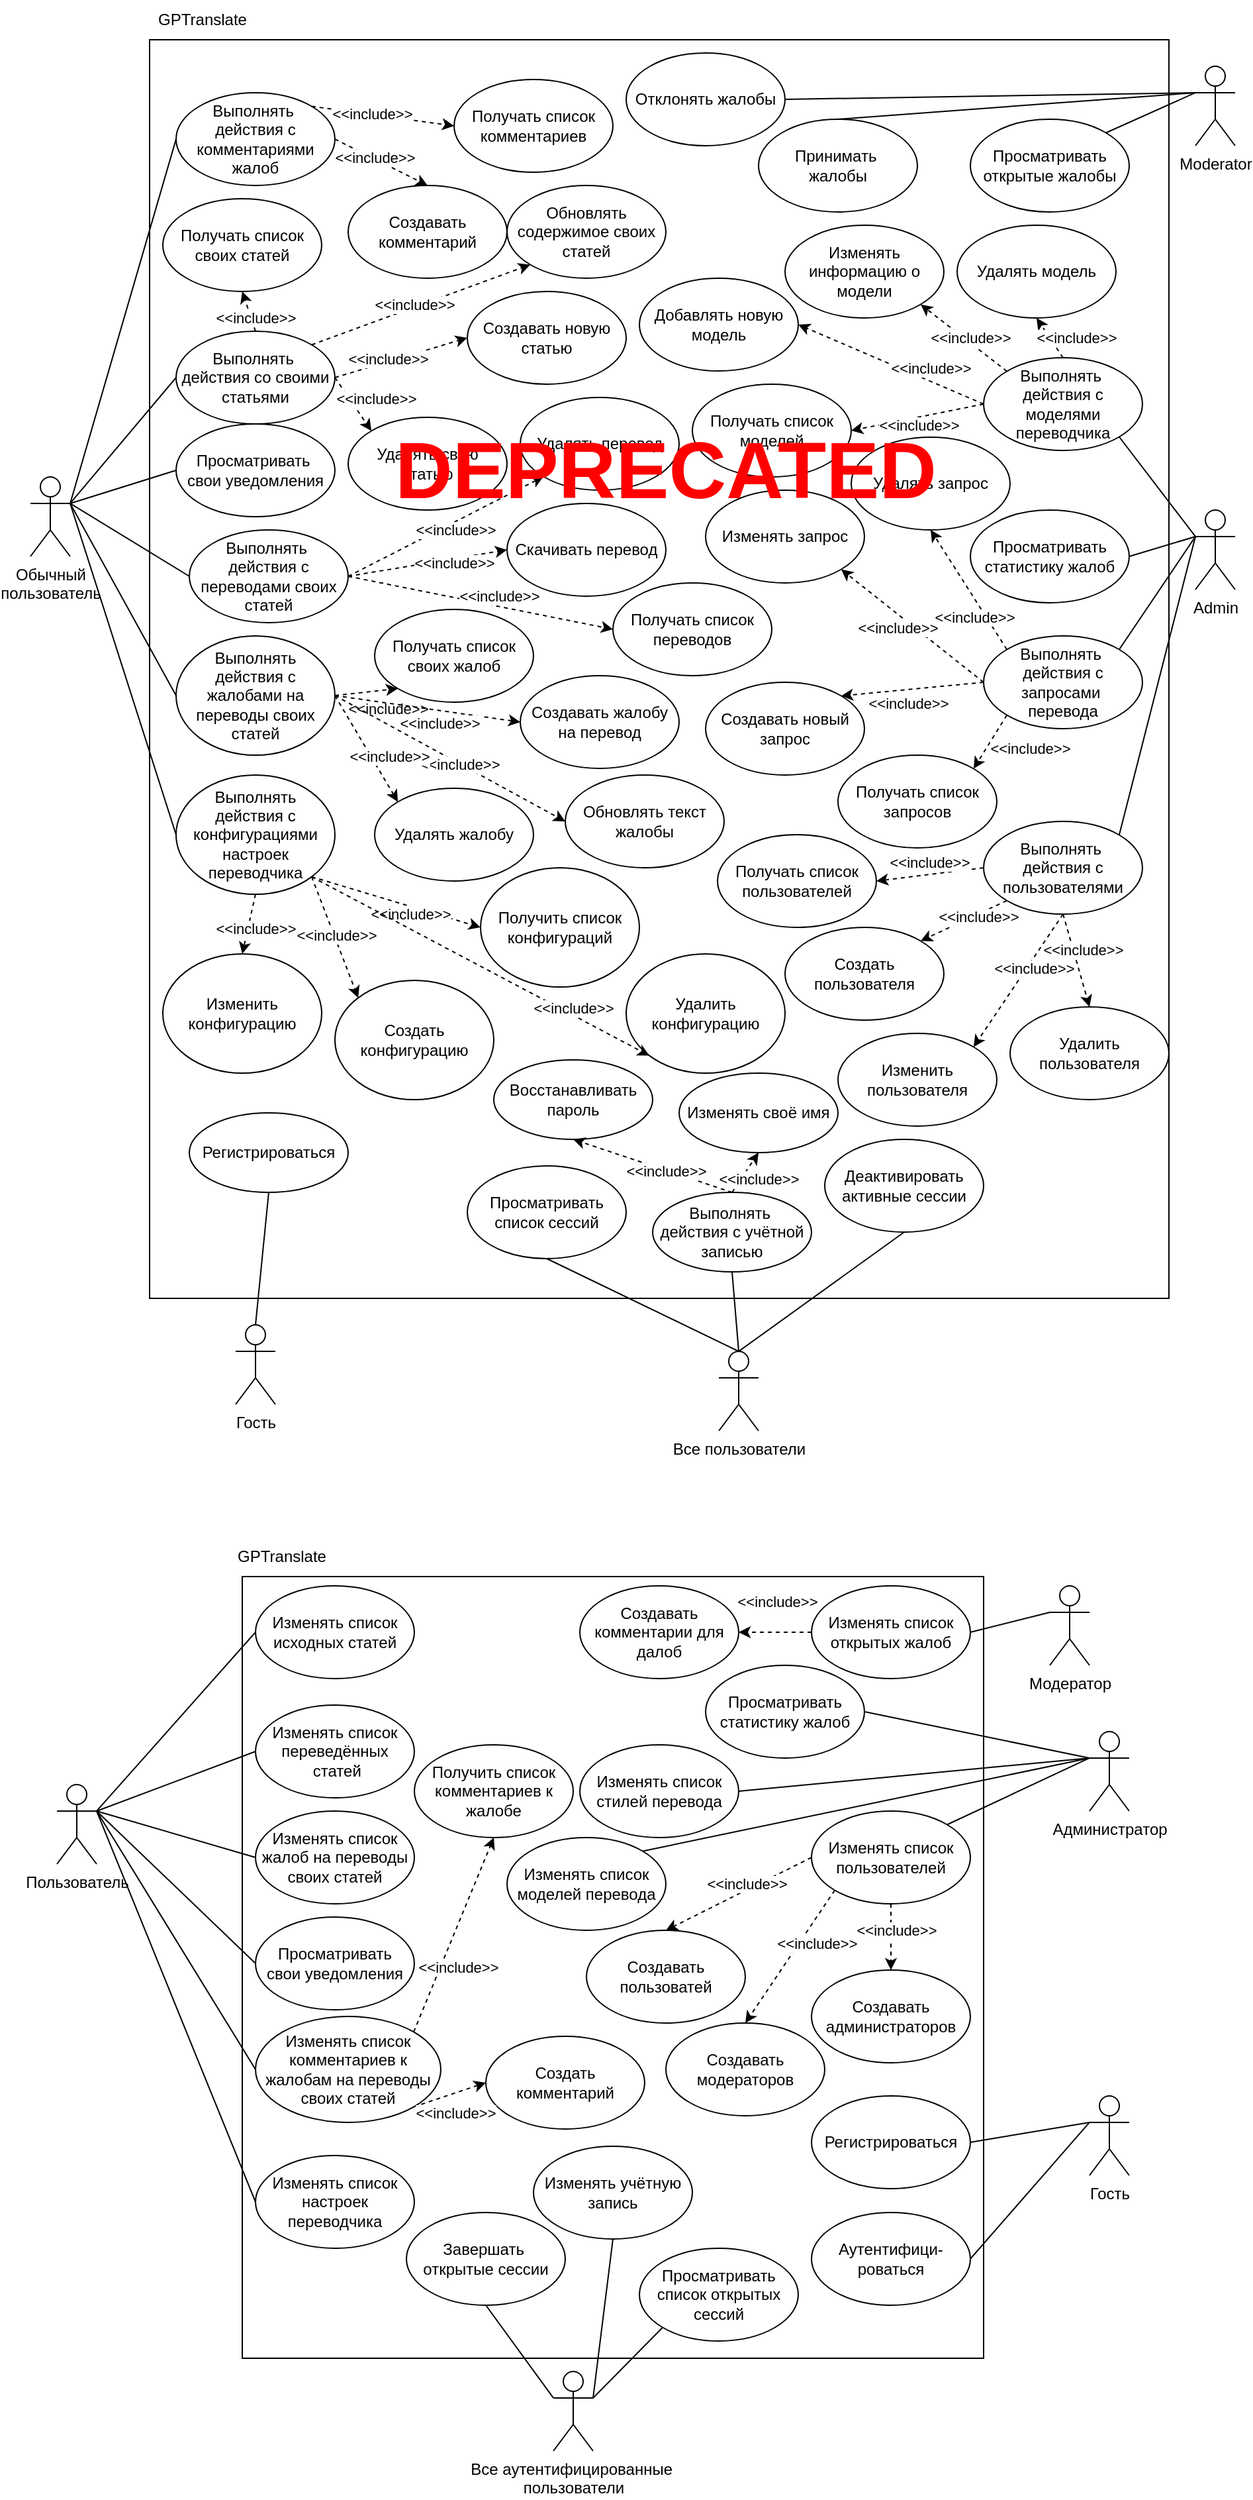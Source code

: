 <mxfile version="24.8.0">
  <diagram name="Страница — 1" id="uPT3UJ9-F7xit6qx0-dd">
    <mxGraphModel dx="1517" dy="509" grid="1" gridSize="10" guides="1" tooltips="1" connect="1" arrows="1" fold="1" page="1" pageScale="1" pageWidth="827" pageHeight="1169" math="0" shadow="0">
      <root>
        <mxCell id="0" />
        <mxCell id="1" parent="0" />
        <mxCell id="o8FTrNFCNX72LYN5SZ1k-58" value="" style="rounded=0;whiteSpace=wrap;html=1;" parent="1" vertex="1">
          <mxGeometry x="170" y="1320" width="560" height="590" as="geometry" />
        </mxCell>
        <mxCell id="pRC_RlaEM1OtMVLifrFV-1" value="" style="rounded=0;whiteSpace=wrap;html=1;" parent="1" vertex="1">
          <mxGeometry x="100" y="160" width="770" height="950" as="geometry" />
        </mxCell>
        <mxCell id="pRC_RlaEM1OtMVLifrFV-2" value="GPTranslate" style="text;html=1;align=center;verticalAlign=middle;whiteSpace=wrap;rounded=0;" parent="1" vertex="1">
          <mxGeometry x="110" y="130" width="60" height="30" as="geometry" />
        </mxCell>
        <mxCell id="UWbU-LMiRoISxFx8DKKC-5" style="rounded=0;orthogonalLoop=1;jettySize=auto;html=1;exitX=1;exitY=0.333;exitDx=0;exitDy=0;exitPerimeter=0;entryX=0;entryY=0.5;entryDx=0;entryDy=0;endArrow=none;endFill=0;" parent="1" source="pRC_RlaEM1OtMVLifrFV-3" target="UWbU-LMiRoISxFx8DKKC-4" edge="1">
          <mxGeometry relative="1" as="geometry" />
        </mxCell>
        <mxCell id="pRC_RlaEM1OtMVLifrFV-3" value="Обычный&lt;div&gt;пользователь&lt;/div&gt;" style="shape=umlActor;verticalLabelPosition=bottom;verticalAlign=top;html=1;outlineConnect=0;" parent="1" vertex="1">
          <mxGeometry x="10" y="490" width="30" height="60" as="geometry" />
        </mxCell>
        <mxCell id="m99K8rL96hmkX3ErRIOA-37" style="rounded=0;orthogonalLoop=1;jettySize=auto;html=1;exitX=0;exitY=0.333;exitDx=0;exitDy=0;exitPerimeter=0;entryX=1;entryY=0.5;entryDx=0;entryDy=0;endArrow=none;endFill=0;" parent="1" source="pRC_RlaEM1OtMVLifrFV-4" target="pRC_RlaEM1OtMVLifrFV-30" edge="1">
          <mxGeometry relative="1" as="geometry" />
        </mxCell>
        <mxCell id="pRC_RlaEM1OtMVLifrFV-4" value="Moderator" style="shape=umlActor;verticalLabelPosition=bottom;verticalAlign=top;html=1;outlineConnect=0;" parent="1" vertex="1">
          <mxGeometry x="890" y="180" width="30" height="60" as="geometry" />
        </mxCell>
        <mxCell id="pRC_RlaEM1OtMVLifrFV-9" value="Admin" style="shape=umlActor;verticalLabelPosition=bottom;verticalAlign=top;html=1;outlineConnect=0;" parent="1" vertex="1">
          <mxGeometry x="890" y="515" width="30" height="60" as="geometry" />
        </mxCell>
        <mxCell id="pRC_RlaEM1OtMVLifrFV-12" value="Регистрироваться" style="ellipse;whiteSpace=wrap;html=1;" parent="1" vertex="1">
          <mxGeometry x="130" y="970" width="120" height="60" as="geometry" />
        </mxCell>
        <mxCell id="pRC_RlaEM1OtMVLifrFV-13" value="Выполнять&amp;nbsp;&lt;div&gt;действия со своими статьями&lt;/div&gt;" style="ellipse;whiteSpace=wrap;html=1;" parent="1" vertex="1">
          <mxGeometry x="120" y="380" width="120" height="70" as="geometry" />
        </mxCell>
        <mxCell id="pRC_RlaEM1OtMVLifrFV-14" value="Получать список своих статей" style="ellipse;whiteSpace=wrap;html=1;" parent="1" vertex="1">
          <mxGeometry x="110" y="280" width="120" height="70" as="geometry" />
        </mxCell>
        <mxCell id="pRC_RlaEM1OtMVLifrFV-15" value="Обновлять содержимое своих статей" style="ellipse;whiteSpace=wrap;html=1;" parent="1" vertex="1">
          <mxGeometry x="370" y="270" width="120" height="70" as="geometry" />
        </mxCell>
        <mxCell id="pRC_RlaEM1OtMVLifrFV-16" value="Создавать новую статью" style="ellipse;whiteSpace=wrap;html=1;" parent="1" vertex="1">
          <mxGeometry x="340" y="350" width="120" height="70" as="geometry" />
        </mxCell>
        <mxCell id="pRC_RlaEM1OtMVLifrFV-17" value="Удалять свою статью" style="ellipse;whiteSpace=wrap;html=1;" parent="1" vertex="1">
          <mxGeometry x="250" y="445" width="120" height="70" as="geometry" />
        </mxCell>
        <mxCell id="pRC_RlaEM1OtMVLifrFV-18" value="Выполнять&amp;nbsp;&lt;div&gt;действия с переводами своих статей&lt;/div&gt;" style="ellipse;whiteSpace=wrap;html=1;" parent="1" vertex="1">
          <mxGeometry x="130" y="530" width="120" height="70" as="geometry" />
        </mxCell>
        <mxCell id="pRC_RlaEM1OtMVLifrFV-19" value="Получать список переводов" style="ellipse;whiteSpace=wrap;html=1;" parent="1" vertex="1">
          <mxGeometry x="450" y="570" width="120" height="70" as="geometry" />
        </mxCell>
        <mxCell id="pRC_RlaEM1OtMVLifrFV-20" value="Скачивать перевод" style="ellipse;whiteSpace=wrap;html=1;" parent="1" vertex="1">
          <mxGeometry x="370" y="510" width="120" height="70" as="geometry" />
        </mxCell>
        <mxCell id="pRC_RlaEM1OtMVLifrFV-21" value="Удалять перевод" style="ellipse;whiteSpace=wrap;html=1;" parent="1" vertex="1">
          <mxGeometry x="380" y="430" width="120" height="70" as="geometry" />
        </mxCell>
        <mxCell id="pRC_RlaEM1OtMVLifrFV-22" value="Выполнять&lt;div&gt;действия с жалобами на переводы своих статей&lt;/div&gt;" style="ellipse;whiteSpace=wrap;html=1;" parent="1" vertex="1">
          <mxGeometry x="120" y="610" width="120" height="90" as="geometry" />
        </mxCell>
        <mxCell id="pRC_RlaEM1OtMVLifrFV-23" value="Получать список своих жалоб" style="ellipse;whiteSpace=wrap;html=1;" parent="1" vertex="1">
          <mxGeometry x="270" y="590" width="120" height="70" as="geometry" />
        </mxCell>
        <mxCell id="pRC_RlaEM1OtMVLifrFV-24" value="Создавать жалобу на перевод" style="ellipse;whiteSpace=wrap;html=1;" parent="1" vertex="1">
          <mxGeometry x="380" y="640" width="120" height="70" as="geometry" />
        </mxCell>
        <mxCell id="pRC_RlaEM1OtMVLifrFV-25" value="Обновлять текст жалобы" style="ellipse;whiteSpace=wrap;html=1;" parent="1" vertex="1">
          <mxGeometry x="414" y="715" width="120" height="70" as="geometry" />
        </mxCell>
        <mxCell id="pRC_RlaEM1OtMVLifrFV-26" value="Удалять жалобу" style="ellipse;whiteSpace=wrap;html=1;" parent="1" vertex="1">
          <mxGeometry x="270" y="725" width="120" height="70" as="geometry" />
        </mxCell>
        <mxCell id="pRC_RlaEM1OtMVLifrFV-27" value="Просматривать&amp;nbsp;&lt;div&gt;свои уведомления&lt;/div&gt;" style="ellipse;whiteSpace=wrap;html=1;" parent="1" vertex="1">
          <mxGeometry x="120" y="450" width="120" height="70" as="geometry" />
        </mxCell>
        <mxCell id="pRC_RlaEM1OtMVLifrFV-28" value="Просматривать открытые жалобы" style="ellipse;whiteSpace=wrap;html=1;" parent="1" vertex="1">
          <mxGeometry x="720" y="220" width="120" height="70" as="geometry" />
        </mxCell>
        <mxCell id="pRC_RlaEM1OtMVLifrFV-29" value="Принимать&amp;nbsp;&lt;div&gt;жалобы&lt;/div&gt;" style="ellipse;whiteSpace=wrap;html=1;" parent="1" vertex="1">
          <mxGeometry x="560" y="220" width="120" height="70" as="geometry" />
        </mxCell>
        <mxCell id="pRC_RlaEM1OtMVLifrFV-30" value="Отклонять жалобы" style="ellipse;whiteSpace=wrap;html=1;" parent="1" vertex="1">
          <mxGeometry x="460" y="170" width="120" height="70" as="geometry" />
        </mxCell>
        <mxCell id="pRC_RlaEM1OtMVLifrFV-31" value="Выполнять&amp;nbsp;&lt;div&gt;действия с моделями переводчика&lt;/div&gt;" style="ellipse;whiteSpace=wrap;html=1;" parent="1" vertex="1">
          <mxGeometry x="730" y="400" width="120" height="70" as="geometry" />
        </mxCell>
        <mxCell id="pRC_RlaEM1OtMVLifrFV-32" value="Получать список моделей" style="ellipse;whiteSpace=wrap;html=1;" parent="1" vertex="1">
          <mxGeometry x="510" y="420" width="120" height="70" as="geometry" />
        </mxCell>
        <mxCell id="pRC_RlaEM1OtMVLifrFV-33" value="Добавлять новую модель" style="ellipse;whiteSpace=wrap;html=1;" parent="1" vertex="1">
          <mxGeometry x="470" y="340" width="120" height="70" as="geometry" />
        </mxCell>
        <mxCell id="pRC_RlaEM1OtMVLifrFV-34" value="Изменять информацию о модели" style="ellipse;whiteSpace=wrap;html=1;" parent="1" vertex="1">
          <mxGeometry x="580" y="300" width="120" height="70" as="geometry" />
        </mxCell>
        <mxCell id="pRC_RlaEM1OtMVLifrFV-35" value="Удалять модель" style="ellipse;whiteSpace=wrap;html=1;" parent="1" vertex="1">
          <mxGeometry x="710" y="300" width="120" height="70" as="geometry" />
        </mxCell>
        <mxCell id="pRC_RlaEM1OtMVLifrFV-36" value="Выполнять&amp;nbsp;&lt;div&gt;действия с запросами&amp;nbsp;&lt;/div&gt;&lt;div&gt;перевода&lt;/div&gt;" style="ellipse;whiteSpace=wrap;html=1;" parent="1" vertex="1">
          <mxGeometry x="730" y="610" width="120" height="70" as="geometry" />
        </mxCell>
        <mxCell id="pRC_RlaEM1OtMVLifrFV-37" value="Получать список запросов" style="ellipse;whiteSpace=wrap;html=1;" parent="1" vertex="1">
          <mxGeometry x="620" y="700" width="120" height="70" as="geometry" />
        </mxCell>
        <mxCell id="pRC_RlaEM1OtMVLifrFV-38" value="Создавать новый запрос" style="ellipse;whiteSpace=wrap;html=1;" parent="1" vertex="1">
          <mxGeometry x="520" y="645" width="120" height="70" as="geometry" />
        </mxCell>
        <mxCell id="pRC_RlaEM1OtMVLifrFV-39" value="Изменять запрос" style="ellipse;whiteSpace=wrap;html=1;" parent="1" vertex="1">
          <mxGeometry x="520" y="500" width="120" height="70" as="geometry" />
        </mxCell>
        <mxCell id="pRC_RlaEM1OtMVLifrFV-40" value="Удалять запрос" style="ellipse;whiteSpace=wrap;html=1;" parent="1" vertex="1">
          <mxGeometry x="630" y="460" width="120" height="70" as="geometry" />
        </mxCell>
        <mxCell id="m99K8rL96hmkX3ErRIOA-1" value="Выполнять&amp;nbsp;&lt;div&gt;действия с учётной записью&lt;/div&gt;" style="ellipse;whiteSpace=wrap;html=1;" parent="1" vertex="1">
          <mxGeometry x="480" y="1030" width="120" height="60" as="geometry" />
        </mxCell>
        <mxCell id="m99K8rL96hmkX3ErRIOA-9" style="rounded=0;orthogonalLoop=1;jettySize=auto;html=1;exitX=0.5;exitY=0;exitDx=0;exitDy=0;entryX=0.5;entryY=1;entryDx=0;entryDy=0;dashed=1;" parent="1" source="pRC_RlaEM1OtMVLifrFV-13" target="pRC_RlaEM1OtMVLifrFV-14" edge="1">
          <mxGeometry relative="1" as="geometry">
            <mxPoint x="240" y="160" as="sourcePoint" />
            <mxPoint x="280" y="140" as="targetPoint" />
          </mxGeometry>
        </mxCell>
        <mxCell id="m99K8rL96hmkX3ErRIOA-10" value="&amp;lt;&amp;lt;include&amp;gt;&amp;gt;" style="edgeLabel;html=1;align=center;verticalAlign=middle;resizable=0;points=[];" parent="m99K8rL96hmkX3ErRIOA-9" vertex="1" connectable="0">
          <mxGeometry x="-0.162" y="1" relative="1" as="geometry">
            <mxPoint x="5" y="2" as="offset" />
          </mxGeometry>
        </mxCell>
        <mxCell id="m99K8rL96hmkX3ErRIOA-11" style="rounded=0;orthogonalLoop=1;jettySize=auto;html=1;exitX=1;exitY=0;exitDx=0;exitDy=0;entryX=0;entryY=1;entryDx=0;entryDy=0;dashed=1;" parent="1" source="pRC_RlaEM1OtMVLifrFV-13" target="pRC_RlaEM1OtMVLifrFV-15" edge="1">
          <mxGeometry relative="1" as="geometry">
            <mxPoint x="222" y="181" as="sourcePoint" />
            <mxPoint x="390" y="240" as="targetPoint" />
          </mxGeometry>
        </mxCell>
        <mxCell id="m99K8rL96hmkX3ErRIOA-12" value="&amp;lt;&amp;lt;include&amp;gt;&amp;gt;" style="edgeLabel;html=1;align=center;verticalAlign=middle;resizable=0;points=[];fontSize=11;" parent="m99K8rL96hmkX3ErRIOA-11" vertex="1" connectable="0">
          <mxGeometry x="-0.162" y="1" relative="1" as="geometry">
            <mxPoint x="9" y="-4" as="offset" />
          </mxGeometry>
        </mxCell>
        <mxCell id="m99K8rL96hmkX3ErRIOA-13" style="rounded=0;orthogonalLoop=1;jettySize=auto;html=1;exitX=1;exitY=0.5;exitDx=0;exitDy=0;entryX=0;entryY=0.5;entryDx=0;entryDy=0;dashed=1;" parent="1" source="pRC_RlaEM1OtMVLifrFV-13" target="pRC_RlaEM1OtMVLifrFV-16" edge="1">
          <mxGeometry relative="1" as="geometry">
            <mxPoint x="242" y="300" as="sourcePoint" />
            <mxPoint x="287" y="290" as="targetPoint" />
          </mxGeometry>
        </mxCell>
        <mxCell id="m99K8rL96hmkX3ErRIOA-14" value="&amp;lt;&amp;lt;include&amp;gt;&amp;gt;" style="edgeLabel;html=1;align=center;verticalAlign=middle;resizable=0;points=[];fontSize=11;" parent="m99K8rL96hmkX3ErRIOA-13" vertex="1" connectable="0">
          <mxGeometry x="-0.162" y="1" relative="1" as="geometry">
            <mxPoint x="-2" y="-1" as="offset" />
          </mxGeometry>
        </mxCell>
        <mxCell id="m99K8rL96hmkX3ErRIOA-15" style="rounded=0;orthogonalLoop=1;jettySize=auto;html=1;exitX=1;exitY=0.5;exitDx=0;exitDy=0;entryX=0;entryY=0;entryDx=0;entryDy=0;dashed=1;" parent="1" source="pRC_RlaEM1OtMVLifrFV-13" target="pRC_RlaEM1OtMVLifrFV-17" edge="1">
          <mxGeometry relative="1" as="geometry">
            <mxPoint x="260" y="325" as="sourcePoint" />
            <mxPoint x="380" y="315" as="targetPoint" />
          </mxGeometry>
        </mxCell>
        <mxCell id="m99K8rL96hmkX3ErRIOA-16" value="&amp;lt;&amp;lt;include&amp;gt;&amp;gt;" style="edgeLabel;html=1;align=center;verticalAlign=middle;resizable=0;points=[];fontSize=11;" parent="m99K8rL96hmkX3ErRIOA-15" vertex="1" connectable="0">
          <mxGeometry x="-0.162" y="1" relative="1" as="geometry">
            <mxPoint x="18" y="-1" as="offset" />
          </mxGeometry>
        </mxCell>
        <mxCell id="m99K8rL96hmkX3ErRIOA-17" value="Деактивировать активные сессии" style="ellipse;whiteSpace=wrap;html=1;" parent="1" vertex="1">
          <mxGeometry x="610" y="990" width="120" height="70" as="geometry" />
        </mxCell>
        <mxCell id="m99K8rL96hmkX3ErRIOA-18" value="Просматривать список сессий" style="ellipse;whiteSpace=wrap;html=1;" parent="1" vertex="1">
          <mxGeometry x="340" y="1010" width="120" height="70" as="geometry" />
        </mxCell>
        <mxCell id="m99K8rL96hmkX3ErRIOA-20" style="rounded=0;orthogonalLoop=1;jettySize=auto;html=1;exitX=1;exitY=0.333;exitDx=0;exitDy=0;exitPerimeter=0;entryX=0;entryY=0.5;entryDx=0;entryDy=0;endArrow=none;endFill=0;" parent="1" source="pRC_RlaEM1OtMVLifrFV-3" target="pRC_RlaEM1OtMVLifrFV-27" edge="1">
          <mxGeometry relative="1" as="geometry">
            <mxPoint x="60" y="330" as="sourcePoint" />
            <mxPoint x="260" y="465" as="targetPoint" />
          </mxGeometry>
        </mxCell>
        <mxCell id="m99K8rL96hmkX3ErRIOA-22" style="rounded=0;orthogonalLoop=1;jettySize=auto;html=1;exitX=1;exitY=0.333;exitDx=0;exitDy=0;exitPerimeter=0;entryX=0;entryY=0.5;entryDx=0;entryDy=0;endArrow=none;endFill=0;" parent="1" source="pRC_RlaEM1OtMVLifrFV-3" target="pRC_RlaEM1OtMVLifrFV-18" edge="1">
          <mxGeometry relative="1" as="geometry">
            <mxPoint x="60" y="330" as="sourcePoint" />
            <mxPoint x="138" y="460" as="targetPoint" />
          </mxGeometry>
        </mxCell>
        <mxCell id="m99K8rL96hmkX3ErRIOA-23" style="rounded=0;orthogonalLoop=1;jettySize=auto;html=1;exitX=1;exitY=0.5;exitDx=0;exitDy=0;entryX=0;entryY=1;entryDx=0;entryDy=0;dashed=1;" parent="1" source="pRC_RlaEM1OtMVLifrFV-18" target="pRC_RlaEM1OtMVLifrFV-21" edge="1">
          <mxGeometry relative="1" as="geometry">
            <mxPoint x="260" y="325" as="sourcePoint" />
            <mxPoint x="368" y="370" as="targetPoint" />
          </mxGeometry>
        </mxCell>
        <mxCell id="m99K8rL96hmkX3ErRIOA-24" value="&amp;lt;&amp;lt;include&amp;gt;&amp;gt;" style="edgeLabel;html=1;align=center;verticalAlign=middle;resizable=0;points=[];fontSize=11;" parent="m99K8rL96hmkX3ErRIOA-23" vertex="1" connectable="0">
          <mxGeometry x="-0.162" y="1" relative="1" as="geometry">
            <mxPoint x="19" y="-3" as="offset" />
          </mxGeometry>
        </mxCell>
        <mxCell id="m99K8rL96hmkX3ErRIOA-25" style="rounded=0;orthogonalLoop=1;jettySize=auto;html=1;exitX=1;exitY=0.5;exitDx=0;exitDy=0;entryX=0;entryY=0.5;entryDx=0;entryDy=0;dashed=1;" parent="1" source="pRC_RlaEM1OtMVLifrFV-18" target="pRC_RlaEM1OtMVLifrFV-20" edge="1">
          <mxGeometry relative="1" as="geometry">
            <mxPoint x="260" y="575" as="sourcePoint" />
            <mxPoint x="408" y="500" as="targetPoint" />
          </mxGeometry>
        </mxCell>
        <mxCell id="m99K8rL96hmkX3ErRIOA-26" value="&amp;lt;&amp;lt;include&amp;gt;&amp;gt;" style="edgeLabel;html=1;align=center;verticalAlign=middle;resizable=0;points=[];fontSize=11;" parent="m99K8rL96hmkX3ErRIOA-25" vertex="1" connectable="0">
          <mxGeometry x="-0.162" y="1" relative="1" as="geometry">
            <mxPoint x="30" y="-1" as="offset" />
          </mxGeometry>
        </mxCell>
        <mxCell id="m99K8rL96hmkX3ErRIOA-27" style="rounded=0;orthogonalLoop=1;jettySize=auto;html=1;exitX=1;exitY=0.5;exitDx=0;exitDy=0;entryX=0;entryY=0.5;entryDx=0;entryDy=0;dashed=1;" parent="1" source="pRC_RlaEM1OtMVLifrFV-18" target="pRC_RlaEM1OtMVLifrFV-19" edge="1">
          <mxGeometry relative="1" as="geometry">
            <mxPoint x="260" y="575" as="sourcePoint" />
            <mxPoint x="450" y="545" as="targetPoint" />
          </mxGeometry>
        </mxCell>
        <mxCell id="m99K8rL96hmkX3ErRIOA-28" value="&amp;lt;&amp;lt;include&amp;gt;&amp;gt;" style="edgeLabel;html=1;align=center;verticalAlign=middle;resizable=0;points=[];fontSize=11;" parent="m99K8rL96hmkX3ErRIOA-27" vertex="1" connectable="0">
          <mxGeometry x="-0.162" y="1" relative="1" as="geometry">
            <mxPoint x="30" y="-1" as="offset" />
          </mxGeometry>
        </mxCell>
        <mxCell id="m99K8rL96hmkX3ErRIOA-29" style="rounded=0;orthogonalLoop=1;jettySize=auto;html=1;exitX=1;exitY=0.5;exitDx=0;exitDy=0;entryX=0;entryY=1;entryDx=0;entryDy=0;dashed=1;" parent="1" source="pRC_RlaEM1OtMVLifrFV-22" target="pRC_RlaEM1OtMVLifrFV-23" edge="1">
          <mxGeometry relative="1" as="geometry">
            <mxPoint x="260" y="575" as="sourcePoint" />
            <mxPoint x="460" y="615" as="targetPoint" />
          </mxGeometry>
        </mxCell>
        <mxCell id="m99K8rL96hmkX3ErRIOA-30" value="&amp;lt;&amp;lt;include&amp;gt;&amp;gt;" style="edgeLabel;html=1;align=center;verticalAlign=middle;resizable=0;points=[];fontSize=11;" parent="m99K8rL96hmkX3ErRIOA-29" vertex="1" connectable="0">
          <mxGeometry x="-0.162" y="1" relative="1" as="geometry">
            <mxPoint x="20" y="13" as="offset" />
          </mxGeometry>
        </mxCell>
        <mxCell id="m99K8rL96hmkX3ErRIOA-31" style="rounded=0;orthogonalLoop=1;jettySize=auto;html=1;exitX=1;exitY=0.5;exitDx=0;exitDy=0;entryX=0;entryY=0.5;entryDx=0;entryDy=0;dashed=1;" parent="1" source="pRC_RlaEM1OtMVLifrFV-22" target="pRC_RlaEM1OtMVLifrFV-24" edge="1">
          <mxGeometry relative="1" as="geometry">
            <mxPoint x="250" y="665" as="sourcePoint" />
            <mxPoint x="298" y="660" as="targetPoint" />
          </mxGeometry>
        </mxCell>
        <mxCell id="m99K8rL96hmkX3ErRIOA-32" value="&amp;lt;&amp;lt;include&amp;gt;&amp;gt;" style="edgeLabel;html=1;align=center;verticalAlign=middle;resizable=0;points=[];fontSize=11;" parent="m99K8rL96hmkX3ErRIOA-31" vertex="1" connectable="0">
          <mxGeometry x="-0.162" y="1" relative="1" as="geometry">
            <mxPoint x="20" y="13" as="offset" />
          </mxGeometry>
        </mxCell>
        <mxCell id="m99K8rL96hmkX3ErRIOA-33" style="rounded=0;orthogonalLoop=1;jettySize=auto;html=1;exitX=1;exitY=0.5;exitDx=0;exitDy=0;entryX=0;entryY=0.5;entryDx=0;entryDy=0;dashed=1;" parent="1" source="pRC_RlaEM1OtMVLifrFV-22" target="pRC_RlaEM1OtMVLifrFV-25" edge="1">
          <mxGeometry relative="1" as="geometry">
            <mxPoint x="250" y="665" as="sourcePoint" />
            <mxPoint x="390" y="685" as="targetPoint" />
          </mxGeometry>
        </mxCell>
        <mxCell id="m99K8rL96hmkX3ErRIOA-34" value="&amp;lt;&amp;lt;include&amp;gt;&amp;gt;" style="edgeLabel;html=1;align=center;verticalAlign=middle;resizable=0;points=[];fontSize=11;" parent="m99K8rL96hmkX3ErRIOA-33" vertex="1" connectable="0">
          <mxGeometry x="-0.162" y="1" relative="1" as="geometry">
            <mxPoint x="20" y="13" as="offset" />
          </mxGeometry>
        </mxCell>
        <mxCell id="m99K8rL96hmkX3ErRIOA-35" style="rounded=0;orthogonalLoop=1;jettySize=auto;html=1;exitX=1;exitY=0.5;exitDx=0;exitDy=0;entryX=0;entryY=0;entryDx=0;entryDy=0;dashed=1;" parent="1" source="pRC_RlaEM1OtMVLifrFV-22" target="pRC_RlaEM1OtMVLifrFV-26" edge="1">
          <mxGeometry relative="1" as="geometry">
            <mxPoint x="250" y="665" as="sourcePoint" />
            <mxPoint x="424" y="760" as="targetPoint" />
          </mxGeometry>
        </mxCell>
        <mxCell id="m99K8rL96hmkX3ErRIOA-36" value="&amp;lt;&amp;lt;include&amp;gt;&amp;gt;" style="edgeLabel;html=1;align=center;verticalAlign=middle;resizable=0;points=[];fontSize=11;" parent="m99K8rL96hmkX3ErRIOA-35" vertex="1" connectable="0">
          <mxGeometry x="-0.162" y="1" relative="1" as="geometry">
            <mxPoint x="20" y="13" as="offset" />
          </mxGeometry>
        </mxCell>
        <mxCell id="m99K8rL96hmkX3ErRIOA-38" style="rounded=0;orthogonalLoop=1;jettySize=auto;html=1;exitX=0;exitY=0.333;exitDx=0;exitDy=0;exitPerimeter=0;entryX=0.5;entryY=0;entryDx=0;entryDy=0;endArrow=none;endFill=0;" parent="1" source="pRC_RlaEM1OtMVLifrFV-4" target="pRC_RlaEM1OtMVLifrFV-29" edge="1">
          <mxGeometry relative="1" as="geometry">
            <mxPoint x="1000" y="210" as="sourcePoint" />
            <mxPoint x="770" y="155" as="targetPoint" />
          </mxGeometry>
        </mxCell>
        <mxCell id="m99K8rL96hmkX3ErRIOA-39" style="rounded=0;orthogonalLoop=1;jettySize=auto;html=1;exitX=0;exitY=0.333;exitDx=0;exitDy=0;exitPerimeter=0;entryX=1;entryY=0;entryDx=0;entryDy=0;endArrow=none;endFill=0;" parent="1" source="pRC_RlaEM1OtMVLifrFV-4" target="pRC_RlaEM1OtMVLifrFV-28" edge="1">
          <mxGeometry relative="1" as="geometry">
            <mxPoint x="1000" y="210" as="sourcePoint" />
            <mxPoint x="650" y="205" as="targetPoint" />
          </mxGeometry>
        </mxCell>
        <mxCell id="m99K8rL96hmkX3ErRIOA-40" style="rounded=0;orthogonalLoop=1;jettySize=auto;html=1;exitX=0.5;exitY=0;exitDx=0;exitDy=0;entryX=0.5;entryY=1;entryDx=0;entryDy=0;dashed=1;" parent="1" source="pRC_RlaEM1OtMVLifrFV-31" target="pRC_RlaEM1OtMVLifrFV-35" edge="1">
          <mxGeometry relative="1" as="geometry">
            <mxPoint x="260" y="575" as="sourcePoint" />
            <mxPoint x="407" y="500" as="targetPoint" />
          </mxGeometry>
        </mxCell>
        <mxCell id="m99K8rL96hmkX3ErRIOA-41" value="&amp;lt;&amp;lt;include&amp;gt;&amp;gt;" style="edgeLabel;html=1;align=center;verticalAlign=middle;resizable=0;points=[];fontSize=11;" parent="m99K8rL96hmkX3ErRIOA-40" vertex="1" connectable="0">
          <mxGeometry x="-0.162" y="1" relative="1" as="geometry">
            <mxPoint x="19" y="-3" as="offset" />
          </mxGeometry>
        </mxCell>
        <mxCell id="m99K8rL96hmkX3ErRIOA-42" style="rounded=0;orthogonalLoop=1;jettySize=auto;html=1;exitX=0;exitY=0;exitDx=0;exitDy=0;entryX=1;entryY=1;entryDx=0;entryDy=0;dashed=1;" parent="1" source="pRC_RlaEM1OtMVLifrFV-31" target="pRC_RlaEM1OtMVLifrFV-34" edge="1">
          <mxGeometry relative="1" as="geometry">
            <mxPoint x="800" y="435" as="sourcePoint" />
            <mxPoint x="780" y="380" as="targetPoint" />
          </mxGeometry>
        </mxCell>
        <mxCell id="m99K8rL96hmkX3ErRIOA-43" value="&amp;lt;&amp;lt;include&amp;gt;&amp;gt;" style="edgeLabel;html=1;align=center;verticalAlign=middle;resizable=0;points=[];fontSize=11;" parent="m99K8rL96hmkX3ErRIOA-42" vertex="1" connectable="0">
          <mxGeometry x="-0.162" y="1" relative="1" as="geometry">
            <mxPoint y="-5" as="offset" />
          </mxGeometry>
        </mxCell>
        <mxCell id="m99K8rL96hmkX3ErRIOA-44" style="rounded=0;orthogonalLoop=1;jettySize=auto;html=1;exitX=0;exitY=0.5;exitDx=0;exitDy=0;entryX=1;entryY=0.5;entryDx=0;entryDy=0;dashed=1;" parent="1" source="pRC_RlaEM1OtMVLifrFV-31" target="pRC_RlaEM1OtMVLifrFV-33" edge="1">
          <mxGeometry relative="1" as="geometry">
            <mxPoint x="757" y="445" as="sourcePoint" />
            <mxPoint x="693" y="370" as="targetPoint" />
          </mxGeometry>
        </mxCell>
        <mxCell id="m99K8rL96hmkX3ErRIOA-45" value="&amp;lt;&amp;lt;include&amp;gt;&amp;gt;" style="edgeLabel;html=1;align=center;verticalAlign=middle;resizable=0;points=[];fontSize=11;" parent="m99K8rL96hmkX3ErRIOA-44" vertex="1" connectable="0">
          <mxGeometry x="-0.162" y="1" relative="1" as="geometry">
            <mxPoint x="19" y="-3" as="offset" />
          </mxGeometry>
        </mxCell>
        <mxCell id="m99K8rL96hmkX3ErRIOA-46" style="rounded=0;orthogonalLoop=1;jettySize=auto;html=1;exitX=0;exitY=0.5;exitDx=0;exitDy=0;entryX=1;entryY=0.5;entryDx=0;entryDy=0;dashed=1;" parent="1" source="pRC_RlaEM1OtMVLifrFV-31" target="pRC_RlaEM1OtMVLifrFV-32" edge="1">
          <mxGeometry relative="1" as="geometry">
            <mxPoint x="740" y="470" as="sourcePoint" />
            <mxPoint x="600" y="385" as="targetPoint" />
          </mxGeometry>
        </mxCell>
        <mxCell id="m99K8rL96hmkX3ErRIOA-47" value="&amp;lt;&amp;lt;include&amp;gt;&amp;gt;" style="edgeLabel;html=1;align=center;verticalAlign=middle;resizable=0;points=[];fontSize=11;" parent="m99K8rL96hmkX3ErRIOA-46" vertex="1" connectable="0">
          <mxGeometry x="-0.162" y="1" relative="1" as="geometry">
            <mxPoint x="-8" y="6" as="offset" />
          </mxGeometry>
        </mxCell>
        <mxCell id="m99K8rL96hmkX3ErRIOA-48" style="rounded=0;orthogonalLoop=1;jettySize=auto;html=1;exitX=0;exitY=0.333;exitDx=0;exitDy=0;exitPerimeter=0;entryX=1;entryY=1;entryDx=0;entryDy=0;endArrow=none;endFill=0;" parent="1" source="pRC_RlaEM1OtMVLifrFV-9" target="pRC_RlaEM1OtMVLifrFV-31" edge="1">
          <mxGeometry relative="1" as="geometry">
            <mxPoint x="900" y="210" as="sourcePoint" />
            <mxPoint x="743" y="250" as="targetPoint" />
          </mxGeometry>
        </mxCell>
        <mxCell id="m99K8rL96hmkX3ErRIOA-49" style="rounded=0;orthogonalLoop=1;jettySize=auto;html=1;exitX=0;exitY=0.333;exitDx=0;exitDy=0;exitPerimeter=0;entryX=1;entryY=0;entryDx=0;entryDy=0;endArrow=none;endFill=0;" parent="1" source="pRC_RlaEM1OtMVLifrFV-9" target="pRC_RlaEM1OtMVLifrFV-36" edge="1">
          <mxGeometry relative="1" as="geometry">
            <mxPoint x="900" y="545" as="sourcePoint" />
            <mxPoint x="843" y="495" as="targetPoint" />
          </mxGeometry>
        </mxCell>
        <mxCell id="m99K8rL96hmkX3ErRIOA-50" style="rounded=0;orthogonalLoop=1;jettySize=auto;html=1;exitX=0;exitY=0;exitDx=0;exitDy=0;entryX=0.5;entryY=1;entryDx=0;entryDy=0;dashed=1;" parent="1" source="pRC_RlaEM1OtMVLifrFV-36" target="pRC_RlaEM1OtMVLifrFV-40" edge="1">
          <mxGeometry relative="1" as="geometry">
            <mxPoint x="757" y="445" as="sourcePoint" />
            <mxPoint x="693" y="370" as="targetPoint" />
          </mxGeometry>
        </mxCell>
        <mxCell id="m99K8rL96hmkX3ErRIOA-51" value="&amp;lt;&amp;lt;include&amp;gt;&amp;gt;" style="edgeLabel;html=1;align=center;verticalAlign=middle;resizable=0;points=[];fontSize=11;" parent="m99K8rL96hmkX3ErRIOA-50" vertex="1" connectable="0">
          <mxGeometry x="-0.162" y="1" relative="1" as="geometry">
            <mxPoint y="13" as="offset" />
          </mxGeometry>
        </mxCell>
        <mxCell id="m99K8rL96hmkX3ErRIOA-52" style="rounded=0;orthogonalLoop=1;jettySize=auto;html=1;exitX=0;exitY=0.5;exitDx=0;exitDy=0;entryX=1;entryY=1;entryDx=0;entryDy=0;dashed=1;" parent="1" source="pRC_RlaEM1OtMVLifrFV-36" target="pRC_RlaEM1OtMVLifrFV-39" edge="1">
          <mxGeometry relative="1" as="geometry">
            <mxPoint x="767" y="600" as="sourcePoint" />
            <mxPoint x="753" y="550" as="targetPoint" />
          </mxGeometry>
        </mxCell>
        <mxCell id="m99K8rL96hmkX3ErRIOA-53" value="&amp;lt;&amp;lt;include&amp;gt;&amp;gt;" style="edgeLabel;html=1;align=center;verticalAlign=middle;resizable=0;points=[];fontSize=11;" parent="m99K8rL96hmkX3ErRIOA-52" vertex="1" connectable="0">
          <mxGeometry x="-0.162" y="1" relative="1" as="geometry">
            <mxPoint x="-20" y="-6" as="offset" />
          </mxGeometry>
        </mxCell>
        <mxCell id="m99K8rL96hmkX3ErRIOA-54" style="rounded=0;orthogonalLoop=1;jettySize=auto;html=1;exitX=0;exitY=0.5;exitDx=0;exitDy=0;entryX=1;entryY=0;entryDx=0;entryDy=0;dashed=1;" parent="1" source="pRC_RlaEM1OtMVLifrFV-36" target="pRC_RlaEM1OtMVLifrFV-38" edge="1">
          <mxGeometry relative="1" as="geometry">
            <mxPoint x="750" y="625" as="sourcePoint" />
            <mxPoint x="633" y="570" as="targetPoint" />
          </mxGeometry>
        </mxCell>
        <mxCell id="m99K8rL96hmkX3ErRIOA-55" value="&amp;lt;&amp;lt;include&amp;gt;&amp;gt;" style="edgeLabel;html=1;align=center;verticalAlign=middle;resizable=0;points=[];fontSize=11;" parent="m99K8rL96hmkX3ErRIOA-54" vertex="1" connectable="0">
          <mxGeometry x="-0.162" y="1" relative="1" as="geometry">
            <mxPoint x="-12" y="10" as="offset" />
          </mxGeometry>
        </mxCell>
        <mxCell id="m99K8rL96hmkX3ErRIOA-56" style="rounded=0;orthogonalLoop=1;jettySize=auto;html=1;exitX=0;exitY=1;exitDx=0;exitDy=0;entryX=1;entryY=0;entryDx=0;entryDy=0;dashed=1;" parent="1" source="pRC_RlaEM1OtMVLifrFV-36" target="pRC_RlaEM1OtMVLifrFV-37" edge="1">
          <mxGeometry relative="1" as="geometry">
            <mxPoint x="750" y="625" as="sourcePoint" />
            <mxPoint x="633" y="665" as="targetPoint" />
          </mxGeometry>
        </mxCell>
        <mxCell id="m99K8rL96hmkX3ErRIOA-57" value="&amp;lt;&amp;lt;include&amp;gt;&amp;gt;" style="edgeLabel;html=1;align=center;verticalAlign=middle;resizable=0;points=[];fontSize=11;" parent="m99K8rL96hmkX3ErRIOA-56" vertex="1" connectable="0">
          <mxGeometry x="-0.162" y="1" relative="1" as="geometry">
            <mxPoint x="27" y="7" as="offset" />
          </mxGeometry>
        </mxCell>
        <mxCell id="m99K8rL96hmkX3ErRIOA-58" style="rounded=0;orthogonalLoop=1;jettySize=auto;html=1;exitX=1;exitY=0.333;exitDx=0;exitDy=0;exitPerimeter=0;entryX=0;entryY=0.5;entryDx=0;entryDy=0;endArrow=none;endFill=0;" parent="1" source="pRC_RlaEM1OtMVLifrFV-3" target="pRC_RlaEM1OtMVLifrFV-22" edge="1">
          <mxGeometry relative="1" as="geometry">
            <mxPoint x="60" y="330" as="sourcePoint" />
            <mxPoint x="140" y="575" as="targetPoint" />
          </mxGeometry>
        </mxCell>
        <mxCell id="m99K8rL96hmkX3ErRIOA-59" style="rounded=0;orthogonalLoop=1;jettySize=auto;html=1;exitX=1;exitY=0.333;exitDx=0;exitDy=0;exitPerimeter=0;entryX=0;entryY=0.5;entryDx=0;entryDy=0;endArrow=none;endFill=0;" parent="1" source="pRC_RlaEM1OtMVLifrFV-3" target="pRC_RlaEM1OtMVLifrFV-13" edge="1">
          <mxGeometry relative="1" as="geometry">
            <mxPoint x="60" y="330" as="sourcePoint" />
            <mxPoint x="130" y="665" as="targetPoint" />
          </mxGeometry>
        </mxCell>
        <mxCell id="bxpOwyCPVdEjPylRjjHu-1" value="Выполнять&lt;div&gt;действия с конфигурациями настроек переводчика&lt;/div&gt;" style="ellipse;whiteSpace=wrap;html=1;" parent="1" vertex="1">
          <mxGeometry x="120" y="715" width="120" height="90" as="geometry" />
        </mxCell>
        <mxCell id="bxpOwyCPVdEjPylRjjHu-2" value="Получить список конфигураций" style="ellipse;whiteSpace=wrap;html=1;" parent="1" vertex="1">
          <mxGeometry x="350" y="785" width="120" height="90" as="geometry" />
        </mxCell>
        <mxCell id="bxpOwyCPVdEjPylRjjHu-3" value="Создать конфигурацию" style="ellipse;whiteSpace=wrap;html=1;" parent="1" vertex="1">
          <mxGeometry x="240" y="870" width="120" height="90" as="geometry" />
        </mxCell>
        <mxCell id="bxpOwyCPVdEjPylRjjHu-4" value="Изменить конфигурацию" style="ellipse;whiteSpace=wrap;html=1;" parent="1" vertex="1">
          <mxGeometry x="110" y="850" width="120" height="90" as="geometry" />
        </mxCell>
        <mxCell id="bxpOwyCPVdEjPylRjjHu-5" value="Удалить конфигурацию" style="ellipse;whiteSpace=wrap;html=1;" parent="1" vertex="1">
          <mxGeometry x="460" y="850" width="120" height="90" as="geometry" />
        </mxCell>
        <mxCell id="bxpOwyCPVdEjPylRjjHu-7" style="rounded=0;orthogonalLoop=1;jettySize=auto;html=1;exitX=1;exitY=1;exitDx=0;exitDy=0;entryX=0;entryY=0.5;entryDx=0;entryDy=0;dashed=1;" parent="1" source="bxpOwyCPVdEjPylRjjHu-1" target="bxpOwyCPVdEjPylRjjHu-2" edge="1">
          <mxGeometry relative="1" as="geometry">
            <mxPoint x="250" y="665" as="sourcePoint" />
            <mxPoint x="298" y="745" as="targetPoint" />
          </mxGeometry>
        </mxCell>
        <mxCell id="bxpOwyCPVdEjPylRjjHu-8" value="&amp;lt;&amp;lt;include&amp;gt;&amp;gt;" style="edgeLabel;html=1;align=center;verticalAlign=middle;resizable=0;points=[];fontSize=11;" parent="bxpOwyCPVdEjPylRjjHu-7" vertex="1" connectable="0">
          <mxGeometry x="-0.162" y="1" relative="1" as="geometry">
            <mxPoint x="20" y="13" as="offset" />
          </mxGeometry>
        </mxCell>
        <mxCell id="bxpOwyCPVdEjPylRjjHu-9" style="rounded=0;orthogonalLoop=1;jettySize=auto;html=1;exitX=1;exitY=1;exitDx=0;exitDy=0;entryX=0;entryY=1;entryDx=0;entryDy=0;dashed=1;" parent="1" source="bxpOwyCPVdEjPylRjjHu-1" target="bxpOwyCPVdEjPylRjjHu-5" edge="1">
          <mxGeometry relative="1" as="geometry">
            <mxPoint x="232" y="802" as="sourcePoint" />
            <mxPoint x="360" y="840" as="targetPoint" />
          </mxGeometry>
        </mxCell>
        <mxCell id="bxpOwyCPVdEjPylRjjHu-10" value="&amp;lt;&amp;lt;include&amp;gt;&amp;gt;" style="edgeLabel;html=1;align=center;verticalAlign=middle;resizable=0;points=[];fontSize=11;" parent="bxpOwyCPVdEjPylRjjHu-9" vertex="1" connectable="0">
          <mxGeometry x="-0.162" y="1" relative="1" as="geometry">
            <mxPoint x="90" y="43" as="offset" />
          </mxGeometry>
        </mxCell>
        <mxCell id="bxpOwyCPVdEjPylRjjHu-11" style="rounded=0;orthogonalLoop=1;jettySize=auto;html=1;exitX=0.5;exitY=1;exitDx=0;exitDy=0;entryX=0.5;entryY=0;entryDx=0;entryDy=0;dashed=1;" parent="1" source="bxpOwyCPVdEjPylRjjHu-1" target="bxpOwyCPVdEjPylRjjHu-4" edge="1">
          <mxGeometry relative="1" as="geometry">
            <mxPoint x="233" y="802" as="sourcePoint" />
            <mxPoint x="487" y="937" as="targetPoint" />
          </mxGeometry>
        </mxCell>
        <mxCell id="bxpOwyCPVdEjPylRjjHu-12" value="&amp;lt;&amp;lt;include&amp;gt;&amp;gt;" style="edgeLabel;html=1;align=center;verticalAlign=middle;resizable=0;points=[];fontSize=11;" parent="bxpOwyCPVdEjPylRjjHu-11" vertex="1" connectable="0">
          <mxGeometry x="-0.162" y="1" relative="1" as="geometry">
            <mxPoint x="3" y="6" as="offset" />
          </mxGeometry>
        </mxCell>
        <mxCell id="bxpOwyCPVdEjPylRjjHu-13" style="rounded=0;orthogonalLoop=1;jettySize=auto;html=1;exitX=1;exitY=1;exitDx=0;exitDy=0;entryX=0;entryY=0;entryDx=0;entryDy=0;dashed=1;" parent="1" source="bxpOwyCPVdEjPylRjjHu-1" target="bxpOwyCPVdEjPylRjjHu-3" edge="1">
          <mxGeometry relative="1" as="geometry">
            <mxPoint x="190" y="815" as="sourcePoint" />
            <mxPoint x="180" y="860" as="targetPoint" />
          </mxGeometry>
        </mxCell>
        <mxCell id="bxpOwyCPVdEjPylRjjHu-14" value="&amp;lt;&amp;lt;include&amp;gt;&amp;gt;" style="edgeLabel;html=1;align=center;verticalAlign=middle;resizable=0;points=[];fontSize=11;" parent="bxpOwyCPVdEjPylRjjHu-13" vertex="1" connectable="0">
          <mxGeometry x="-0.162" y="1" relative="1" as="geometry">
            <mxPoint x="3" y="6" as="offset" />
          </mxGeometry>
        </mxCell>
        <mxCell id="bxpOwyCPVdEjPylRjjHu-15" style="rounded=0;orthogonalLoop=1;jettySize=auto;html=1;exitX=1;exitY=0.333;exitDx=0;exitDy=0;exitPerimeter=0;entryX=0;entryY=0.5;entryDx=0;entryDy=0;endArrow=none;endFill=0;" parent="1" source="pRC_RlaEM1OtMVLifrFV-3" target="bxpOwyCPVdEjPylRjjHu-1" edge="1">
          <mxGeometry relative="1" as="geometry">
            <mxPoint x="60" y="330" as="sourcePoint" />
            <mxPoint x="130" y="665" as="targetPoint" />
          </mxGeometry>
        </mxCell>
        <mxCell id="bxpOwyCPVdEjPylRjjHu-16" value="Выполнять&amp;nbsp;&lt;div&gt;действия с пользователями&lt;/div&gt;" style="ellipse;whiteSpace=wrap;html=1;" parent="1" vertex="1">
          <mxGeometry x="730" y="750" width="120" height="70" as="geometry" />
        </mxCell>
        <mxCell id="bxpOwyCPVdEjPylRjjHu-17" value="Получать список пользователей" style="ellipse;whiteSpace=wrap;html=1;" parent="1" vertex="1">
          <mxGeometry x="529" y="760" width="120" height="70" as="geometry" />
        </mxCell>
        <mxCell id="bxpOwyCPVdEjPylRjjHu-18" value="Создать пользователя" style="ellipse;whiteSpace=wrap;html=1;" parent="1" vertex="1">
          <mxGeometry x="580" y="830" width="120" height="70" as="geometry" />
        </mxCell>
        <mxCell id="bxpOwyCPVdEjPylRjjHu-19" value="Удалить пользователя" style="ellipse;whiteSpace=wrap;html=1;" parent="1" vertex="1">
          <mxGeometry x="750" y="890" width="120" height="70" as="geometry" />
        </mxCell>
        <mxCell id="bxpOwyCPVdEjPylRjjHu-20" style="rounded=0;orthogonalLoop=1;jettySize=auto;html=1;exitX=0;exitY=0.5;exitDx=0;exitDy=0;entryX=1;entryY=0.5;entryDx=0;entryDy=0;dashed=1;" parent="1" source="bxpOwyCPVdEjPylRjjHu-16" target="bxpOwyCPVdEjPylRjjHu-17" edge="1">
          <mxGeometry relative="1" as="geometry">
            <mxPoint x="767" y="650" as="sourcePoint" />
            <mxPoint x="733" y="720" as="targetPoint" />
          </mxGeometry>
        </mxCell>
        <mxCell id="bxpOwyCPVdEjPylRjjHu-21" value="&amp;lt;&amp;lt;include&amp;gt;&amp;gt;" style="edgeLabel;html=1;align=center;verticalAlign=middle;resizable=0;points=[];fontSize=11;" parent="bxpOwyCPVdEjPylRjjHu-20" vertex="1" connectable="0">
          <mxGeometry x="-0.162" y="1" relative="1" as="geometry">
            <mxPoint x="-8" y="-9" as="offset" />
          </mxGeometry>
        </mxCell>
        <mxCell id="bxpOwyCPVdEjPylRjjHu-22" style="rounded=0;orthogonalLoop=1;jettySize=auto;html=1;exitX=0;exitY=1;exitDx=0;exitDy=0;dashed=1;entryX=1;entryY=0;entryDx=0;entryDy=0;" parent="1" source="bxpOwyCPVdEjPylRjjHu-16" target="bxpOwyCPVdEjPylRjjHu-18" edge="1">
          <mxGeometry relative="1" as="geometry">
            <mxPoint x="740" y="795" as="sourcePoint" />
            <mxPoint x="664" y="815" as="targetPoint" />
          </mxGeometry>
        </mxCell>
        <mxCell id="bxpOwyCPVdEjPylRjjHu-23" value="&amp;lt;&amp;lt;include&amp;gt;&amp;gt;" style="edgeLabel;html=1;align=center;verticalAlign=middle;resizable=0;points=[];fontSize=11;" parent="bxpOwyCPVdEjPylRjjHu-22" vertex="1" connectable="0">
          <mxGeometry x="-0.162" y="1" relative="1" as="geometry">
            <mxPoint x="5" y="-2" as="offset" />
          </mxGeometry>
        </mxCell>
        <mxCell id="bxpOwyCPVdEjPylRjjHu-24" style="rounded=0;orthogonalLoop=1;jettySize=auto;html=1;exitX=0.5;exitY=1;exitDx=0;exitDy=0;dashed=1;entryX=0.5;entryY=0;entryDx=0;entryDy=0;" parent="1" source="bxpOwyCPVdEjPylRjjHu-16" target="bxpOwyCPVdEjPylRjjHu-19" edge="1">
          <mxGeometry relative="1" as="geometry">
            <mxPoint x="758" y="820" as="sourcePoint" />
            <mxPoint x="702" y="870" as="targetPoint" />
          </mxGeometry>
        </mxCell>
        <mxCell id="bxpOwyCPVdEjPylRjjHu-25" value="&amp;lt;&amp;lt;include&amp;gt;&amp;gt;" style="edgeLabel;html=1;align=center;verticalAlign=middle;resizable=0;points=[];fontSize=11;" parent="bxpOwyCPVdEjPylRjjHu-24" vertex="1" connectable="0">
          <mxGeometry x="-0.162" y="1" relative="1" as="geometry">
            <mxPoint x="5" y="-2" as="offset" />
          </mxGeometry>
        </mxCell>
        <mxCell id="bxpOwyCPVdEjPylRjjHu-26" style="rounded=0;orthogonalLoop=1;jettySize=auto;html=1;exitX=0;exitY=0.333;exitDx=0;exitDy=0;exitPerimeter=0;entryX=1;entryY=0;entryDx=0;entryDy=0;endArrow=none;endFill=0;" parent="1" source="pRC_RlaEM1OtMVLifrFV-9" target="bxpOwyCPVdEjPylRjjHu-16" edge="1">
          <mxGeometry relative="1" as="geometry">
            <mxPoint x="900" y="545" as="sourcePoint" />
            <mxPoint x="853" y="600" as="targetPoint" />
          </mxGeometry>
        </mxCell>
        <mxCell id="IMCnrX32zNYSHEN9IKmi-1" value="Изменить пользователя" style="ellipse;whiteSpace=wrap;html=1;" parent="1" vertex="1">
          <mxGeometry x="620" y="910" width="120" height="70" as="geometry" />
        </mxCell>
        <mxCell id="IMCnrX32zNYSHEN9IKmi-2" style="rounded=0;orthogonalLoop=1;jettySize=auto;html=1;exitX=0.5;exitY=1;exitDx=0;exitDy=0;dashed=1;entryX=1;entryY=0;entryDx=0;entryDy=0;" parent="1" source="bxpOwyCPVdEjPylRjjHu-16" target="IMCnrX32zNYSHEN9IKmi-1" edge="1">
          <mxGeometry relative="1" as="geometry">
            <mxPoint x="800" y="830" as="sourcePoint" />
            <mxPoint x="820" y="900" as="targetPoint" />
          </mxGeometry>
        </mxCell>
        <mxCell id="IMCnrX32zNYSHEN9IKmi-3" value="&amp;lt;&amp;lt;include&amp;gt;&amp;gt;" style="edgeLabel;html=1;align=center;verticalAlign=middle;resizable=0;points=[];fontSize=11;" parent="IMCnrX32zNYSHEN9IKmi-2" vertex="1" connectable="0">
          <mxGeometry x="-0.162" y="1" relative="1" as="geometry">
            <mxPoint x="5" y="-2" as="offset" />
          </mxGeometry>
        </mxCell>
        <mxCell id="IMCnrX32zNYSHEN9IKmi-4" value="Восстанавливать пароль" style="ellipse;whiteSpace=wrap;html=1;" parent="1" vertex="1">
          <mxGeometry x="360" y="930" width="120" height="60" as="geometry" />
        </mxCell>
        <mxCell id="IMCnrX32zNYSHEN9IKmi-5" style="rounded=0;orthogonalLoop=1;jettySize=auto;html=1;exitX=0.5;exitY=0;exitDx=0;exitDy=0;entryX=0.5;entryY=1;entryDx=0;entryDy=0;dashed=1;" parent="1" source="m99K8rL96hmkX3ErRIOA-1" target="IMCnrX32zNYSHEN9IKmi-4" edge="1">
          <mxGeometry relative="1" as="geometry">
            <mxPoint x="240" y="160" as="sourcePoint" />
            <mxPoint x="304" y="143" as="targetPoint" />
          </mxGeometry>
        </mxCell>
        <mxCell id="IMCnrX32zNYSHEN9IKmi-6" value="&amp;lt;&amp;lt;include&amp;gt;&amp;gt;" style="edgeLabel;html=1;align=center;verticalAlign=middle;resizable=0;points=[];" parent="IMCnrX32zNYSHEN9IKmi-5" vertex="1" connectable="0">
          <mxGeometry x="-0.162" y="1" relative="1" as="geometry">
            <mxPoint as="offset" />
          </mxGeometry>
        </mxCell>
        <mxCell id="UWbU-LMiRoISxFx8DKKC-1" value="Изменять своё имя" style="ellipse;whiteSpace=wrap;html=1;" parent="1" vertex="1">
          <mxGeometry x="500" y="940" width="120" height="60" as="geometry" />
        </mxCell>
        <mxCell id="UWbU-LMiRoISxFx8DKKC-2" style="rounded=0;orthogonalLoop=1;jettySize=auto;html=1;exitX=0.5;exitY=0;exitDx=0;exitDy=0;entryX=0.5;entryY=1;entryDx=0;entryDy=0;dashed=1;" parent="1" source="m99K8rL96hmkX3ErRIOA-1" target="UWbU-LMiRoISxFx8DKKC-1" edge="1">
          <mxGeometry relative="1" as="geometry">
            <mxPoint x="240" y="160" as="sourcePoint" />
            <mxPoint x="390" y="220" as="targetPoint" />
          </mxGeometry>
        </mxCell>
        <mxCell id="UWbU-LMiRoISxFx8DKKC-3" value="&amp;lt;&amp;lt;include&amp;gt;&amp;gt;" style="edgeLabel;html=1;align=center;verticalAlign=middle;resizable=0;points=[];fontSize=11;" parent="UWbU-LMiRoISxFx8DKKC-2" vertex="1" connectable="0">
          <mxGeometry x="-0.162" y="1" relative="1" as="geometry">
            <mxPoint x="12" y="3" as="offset" />
          </mxGeometry>
        </mxCell>
        <mxCell id="UWbU-LMiRoISxFx8DKKC-4" value="Выполнять&amp;nbsp;&lt;div&gt;действия с комментариями жалоб&lt;/div&gt;" style="ellipse;whiteSpace=wrap;html=1;" parent="1" vertex="1">
          <mxGeometry x="120" y="200" width="120" height="70" as="geometry" />
        </mxCell>
        <mxCell id="UWbU-LMiRoISxFx8DKKC-6" value="Получать список комментариев" style="ellipse;whiteSpace=wrap;html=1;" parent="1" vertex="1">
          <mxGeometry x="330" y="190" width="120" height="70" as="geometry" />
        </mxCell>
        <mxCell id="UWbU-LMiRoISxFx8DKKC-7" value="Создавать комментарий" style="ellipse;whiteSpace=wrap;html=1;" parent="1" vertex="1">
          <mxGeometry x="250" y="270" width="120" height="70" as="geometry" />
        </mxCell>
        <mxCell id="UWbU-LMiRoISxFx8DKKC-8" style="rounded=0;orthogonalLoop=1;jettySize=auto;html=1;exitX=1;exitY=0.5;exitDx=0;exitDy=0;entryX=0.5;entryY=0;entryDx=0;entryDy=0;dashed=1;" parent="1" source="UWbU-LMiRoISxFx8DKKC-4" target="UWbU-LMiRoISxFx8DKKC-7" edge="1">
          <mxGeometry relative="1" as="geometry">
            <mxPoint x="180" y="130" as="sourcePoint" />
            <mxPoint x="470" y="110" as="targetPoint" />
          </mxGeometry>
        </mxCell>
        <mxCell id="UWbU-LMiRoISxFx8DKKC-9" value="&amp;lt;&amp;lt;include&amp;gt;&amp;gt;" style="edgeLabel;html=1;align=center;verticalAlign=middle;resizable=0;points=[];" parent="UWbU-LMiRoISxFx8DKKC-8" vertex="1" connectable="0">
          <mxGeometry x="-0.162" y="1" relative="1" as="geometry">
            <mxPoint as="offset" />
          </mxGeometry>
        </mxCell>
        <mxCell id="UWbU-LMiRoISxFx8DKKC-10" style="rounded=0;orthogonalLoop=1;jettySize=auto;html=1;exitX=1;exitY=0;exitDx=0;exitDy=0;entryX=0;entryY=0.5;entryDx=0;entryDy=0;dashed=1;" parent="1" source="UWbU-LMiRoISxFx8DKKC-4" target="UWbU-LMiRoISxFx8DKKC-6" edge="1">
          <mxGeometry relative="1" as="geometry">
            <mxPoint x="240" y="75" as="sourcePoint" />
            <mxPoint x="360" y="75" as="targetPoint" />
          </mxGeometry>
        </mxCell>
        <mxCell id="UWbU-LMiRoISxFx8DKKC-11" value="&amp;lt;&amp;lt;include&amp;gt;&amp;gt;" style="edgeLabel;html=1;align=center;verticalAlign=middle;resizable=0;points=[];" parent="UWbU-LMiRoISxFx8DKKC-10" vertex="1" connectable="0">
          <mxGeometry x="-0.162" y="1" relative="1" as="geometry">
            <mxPoint as="offset" />
          </mxGeometry>
        </mxCell>
        <mxCell id="UWbU-LMiRoISxFx8DKKC-13" value="Все пользователи" style="shape=umlActor;verticalLabelPosition=bottom;verticalAlign=top;html=1;outlineConnect=0;" parent="1" vertex="1">
          <mxGeometry x="530" y="1150" width="30" height="60" as="geometry" />
        </mxCell>
        <mxCell id="UWbU-LMiRoISxFx8DKKC-14" value="Гость" style="shape=umlActor;verticalLabelPosition=bottom;verticalAlign=top;html=1;outlineConnect=0;" parent="1" vertex="1">
          <mxGeometry x="165" y="1130" width="30" height="60" as="geometry" />
        </mxCell>
        <mxCell id="UWbU-LMiRoISxFx8DKKC-15" style="rounded=0;orthogonalLoop=1;jettySize=auto;html=1;exitX=0.5;exitY=0;exitDx=0;exitDy=0;exitPerimeter=0;entryX=0.5;entryY=1;entryDx=0;entryDy=0;startArrow=none;startFill=0;endArrow=none;endFill=0;" parent="1" source="UWbU-LMiRoISxFx8DKKC-14" target="pRC_RlaEM1OtMVLifrFV-12" edge="1">
          <mxGeometry relative="1" as="geometry" />
        </mxCell>
        <mxCell id="UWbU-LMiRoISxFx8DKKC-16" style="rounded=0;orthogonalLoop=1;jettySize=auto;html=1;exitX=0.5;exitY=0;exitDx=0;exitDy=0;exitPerimeter=0;entryX=0.5;entryY=1;entryDx=0;entryDy=0;startArrow=none;startFill=0;endArrow=none;endFill=0;" parent="1" source="UWbU-LMiRoISxFx8DKKC-13" target="m99K8rL96hmkX3ErRIOA-18" edge="1">
          <mxGeometry relative="1" as="geometry">
            <mxPoint x="190" y="1140" as="sourcePoint" />
            <mxPoint x="200" y="1040" as="targetPoint" />
          </mxGeometry>
        </mxCell>
        <mxCell id="UWbU-LMiRoISxFx8DKKC-17" style="rounded=0;orthogonalLoop=1;jettySize=auto;html=1;exitX=0.5;exitY=0;exitDx=0;exitDy=0;exitPerimeter=0;entryX=0.5;entryY=1;entryDx=0;entryDy=0;startArrow=none;startFill=0;endArrow=none;endFill=0;" parent="1" source="UWbU-LMiRoISxFx8DKKC-13" target="m99K8rL96hmkX3ErRIOA-1" edge="1">
          <mxGeometry relative="1" as="geometry">
            <mxPoint x="555" y="1160" as="sourcePoint" />
            <mxPoint x="410" y="1090" as="targetPoint" />
          </mxGeometry>
        </mxCell>
        <mxCell id="UWbU-LMiRoISxFx8DKKC-18" style="rounded=0;orthogonalLoop=1;jettySize=auto;html=1;exitX=0.5;exitY=0;exitDx=0;exitDy=0;exitPerimeter=0;entryX=0.5;entryY=1;entryDx=0;entryDy=0;startArrow=none;startFill=0;endArrow=none;endFill=0;" parent="1" source="UWbU-LMiRoISxFx8DKKC-13" target="m99K8rL96hmkX3ErRIOA-17" edge="1">
          <mxGeometry relative="1" as="geometry">
            <mxPoint x="555" y="1160" as="sourcePoint" />
            <mxPoint x="550" y="1100" as="targetPoint" />
          </mxGeometry>
        </mxCell>
        <mxCell id="UWbU-LMiRoISxFx8DKKC-19" value="Просматривать статистику жалоб" style="ellipse;whiteSpace=wrap;html=1;" parent="1" vertex="1">
          <mxGeometry x="720" y="515" width="120" height="70" as="geometry" />
        </mxCell>
        <mxCell id="UWbU-LMiRoISxFx8DKKC-20" style="rounded=0;orthogonalLoop=1;jettySize=auto;html=1;exitX=0;exitY=0.333;exitDx=0;exitDy=0;exitPerimeter=0;entryX=1;entryY=0.5;entryDx=0;entryDy=0;endArrow=none;endFill=0;" parent="1" source="pRC_RlaEM1OtMVLifrFV-9" target="UWbU-LMiRoISxFx8DKKC-19" edge="1">
          <mxGeometry relative="1" as="geometry">
            <mxPoint x="900" y="545" as="sourcePoint" />
            <mxPoint x="843" y="770" as="targetPoint" />
          </mxGeometry>
        </mxCell>
        <mxCell id="o8FTrNFCNX72LYN5SZ1k-1" value="&lt;div&gt;П&lt;span style=&quot;background-color: initial;&quot;&gt;ользователь&lt;/span&gt;&lt;/div&gt;" style="shape=umlActor;verticalLabelPosition=bottom;verticalAlign=top;html=1;outlineConnect=0;" parent="1" vertex="1">
          <mxGeometry x="30" y="1477" width="30" height="60" as="geometry" />
        </mxCell>
        <mxCell id="o8FTrNFCNX72LYN5SZ1k-2" value="Изменять список исходных статей" style="ellipse;whiteSpace=wrap;html=1;" parent="1" vertex="1">
          <mxGeometry x="180" y="1327" width="120" height="70" as="geometry" />
        </mxCell>
        <mxCell id="o8FTrNFCNX72LYN5SZ1k-6" value="Изменять список переведённых&lt;div&gt;&amp;nbsp;статей&lt;/div&gt;" style="ellipse;whiteSpace=wrap;html=1;" parent="1" vertex="1">
          <mxGeometry x="180" y="1417" width="120" height="70" as="geometry" />
        </mxCell>
        <mxCell id="o8FTrNFCNX72LYN5SZ1k-7" value="Изменять список жалоб на переводы&lt;div&gt;своих статей&lt;/div&gt;" style="ellipse;whiteSpace=wrap;html=1;" parent="1" vertex="1">
          <mxGeometry x="180" y="1497" width="120" height="70" as="geometry" />
        </mxCell>
        <mxCell id="o8FTrNFCNX72LYN5SZ1k-8" value="Просматривать&lt;div&gt;свои уведомления&lt;/div&gt;" style="ellipse;whiteSpace=wrap;html=1;" parent="1" vertex="1">
          <mxGeometry x="180" y="1577" width="120" height="70" as="geometry" />
        </mxCell>
        <mxCell id="o8FTrNFCNX72LYN5SZ1k-9" value="Изменять список комментариев к жалобам на переводы своих статей" style="ellipse;whiteSpace=wrap;html=1;" parent="1" vertex="1">
          <mxGeometry x="180" y="1652" width="140" height="80" as="geometry" />
        </mxCell>
        <mxCell id="o8FTrNFCNX72LYN5SZ1k-10" value="Получить список комментариев к жалобе" style="ellipse;whiteSpace=wrap;html=1;" parent="1" vertex="1">
          <mxGeometry x="300" y="1447" width="120" height="70" as="geometry" />
        </mxCell>
        <mxCell id="o8FTrNFCNX72LYN5SZ1k-11" value="Создать комментарий" style="ellipse;whiteSpace=wrap;html=1;" parent="1" vertex="1">
          <mxGeometry x="354" y="1667" width="120" height="70" as="geometry" />
        </mxCell>
        <mxCell id="o8FTrNFCNX72LYN5SZ1k-13" value="Изменять список настроек переводчика" style="ellipse;whiteSpace=wrap;html=1;" parent="1" vertex="1">
          <mxGeometry x="180" y="1757" width="120" height="70" as="geometry" />
        </mxCell>
        <mxCell id="o8FTrNFCNX72LYN5SZ1k-14" value="Администратор" style="shape=umlActor;verticalLabelPosition=bottom;verticalAlign=top;html=1;outlineConnect=0;" parent="1" vertex="1">
          <mxGeometry x="810" y="1437" width="30" height="60" as="geometry" />
        </mxCell>
        <mxCell id="o8FTrNFCNX72LYN5SZ1k-15" value="Изменять список стилей перевода" style="ellipse;whiteSpace=wrap;html=1;" parent="1" vertex="1">
          <mxGeometry x="425" y="1447" width="120" height="70" as="geometry" />
        </mxCell>
        <mxCell id="o8FTrNFCNX72LYN5SZ1k-16" value="Изменять список моделей перевода" style="ellipse;whiteSpace=wrap;html=1;" parent="1" vertex="1">
          <mxGeometry x="370" y="1517" width="120" height="70" as="geometry" />
        </mxCell>
        <mxCell id="o8FTrNFCNX72LYN5SZ1k-17" value="Изменять список пользователей" style="ellipse;whiteSpace=wrap;html=1;" parent="1" vertex="1">
          <mxGeometry x="600" y="1497" width="120" height="70" as="geometry" />
        </mxCell>
        <mxCell id="o8FTrNFCNX72LYN5SZ1k-18" value="Просматривать статистику жалоб" style="ellipse;whiteSpace=wrap;html=1;" parent="1" vertex="1">
          <mxGeometry x="520" y="1387" width="120" height="70" as="geometry" />
        </mxCell>
        <mxCell id="o8FTrNFCNX72LYN5SZ1k-19" value="Создавать пользоватей" style="ellipse;whiteSpace=wrap;html=1;" parent="1" vertex="1">
          <mxGeometry x="430" y="1587" width="120" height="70" as="geometry" />
        </mxCell>
        <mxCell id="o8FTrNFCNX72LYN5SZ1k-20" value="Создавать модераторов" style="ellipse;whiteSpace=wrap;html=1;" parent="1" vertex="1">
          <mxGeometry x="490" y="1657" width="120" height="70" as="geometry" />
        </mxCell>
        <mxCell id="o8FTrNFCNX72LYN5SZ1k-21" value="Создавать администраторов" style="ellipse;whiteSpace=wrap;html=1;" parent="1" vertex="1">
          <mxGeometry x="600" y="1617" width="120" height="70" as="geometry" />
        </mxCell>
        <mxCell id="o8FTrNFCNX72LYN5SZ1k-22" value="Модератор" style="shape=umlActor;verticalLabelPosition=bottom;verticalAlign=top;html=1;outlineConnect=0;" parent="1" vertex="1">
          <mxGeometry x="780" y="1327" width="30" height="60" as="geometry" />
        </mxCell>
        <mxCell id="o8FTrNFCNX72LYN5SZ1k-23" value="Изменять список открытых жалоб" style="ellipse;whiteSpace=wrap;html=1;" parent="1" vertex="1">
          <mxGeometry x="600" y="1327" width="120" height="70" as="geometry" />
        </mxCell>
        <mxCell id="o8FTrNFCNX72LYN5SZ1k-25" value="Создавать комментарии для далоб" style="ellipse;whiteSpace=wrap;html=1;" parent="1" vertex="1">
          <mxGeometry x="425" y="1327" width="120" height="70" as="geometry" />
        </mxCell>
        <mxCell id="o8FTrNFCNX72LYN5SZ1k-26" value="Все аутентифицированные&amp;nbsp;&lt;div&gt;пользователи&lt;/div&gt;" style="shape=umlActor;verticalLabelPosition=bottom;verticalAlign=top;html=1;outlineConnect=0;" parent="1" vertex="1">
          <mxGeometry x="405" y="1920" width="30" height="60" as="geometry" />
        </mxCell>
        <mxCell id="o8FTrNFCNX72LYN5SZ1k-27" value="Изменять учётную запись" style="ellipse;whiteSpace=wrap;html=1;" parent="1" vertex="1">
          <mxGeometry x="390" y="1750" width="120" height="70" as="geometry" />
        </mxCell>
        <mxCell id="o8FTrNFCNX72LYN5SZ1k-28" value="Завершать&amp;nbsp;&lt;div&gt;открытые сессии&lt;/div&gt;" style="ellipse;whiteSpace=wrap;html=1;" parent="1" vertex="1">
          <mxGeometry x="294" y="1800" width="120" height="70" as="geometry" />
        </mxCell>
        <mxCell id="o8FTrNFCNX72LYN5SZ1k-29" value="Просматривать&lt;div&gt;список открытых&lt;/div&gt;&lt;div&gt;сессий&lt;/div&gt;" style="ellipse;whiteSpace=wrap;html=1;" parent="1" vertex="1">
          <mxGeometry x="470" y="1827" width="120" height="70" as="geometry" />
        </mxCell>
        <mxCell id="o8FTrNFCNX72LYN5SZ1k-30" value="Гость" style="shape=umlActor;verticalLabelPosition=bottom;verticalAlign=top;html=1;outlineConnect=0;" parent="1" vertex="1">
          <mxGeometry x="810" y="1712" width="30" height="60" as="geometry" />
        </mxCell>
        <mxCell id="o8FTrNFCNX72LYN5SZ1k-31" value="Регистрироваться" style="ellipse;whiteSpace=wrap;html=1;" parent="1" vertex="1">
          <mxGeometry x="600" y="1712" width="120" height="70" as="geometry" />
        </mxCell>
        <mxCell id="o8FTrNFCNX72LYN5SZ1k-32" style="rounded=0;orthogonalLoop=1;jettySize=auto;html=1;exitX=0;exitY=0.5;exitDx=0;exitDy=0;entryX=1;entryY=0.5;entryDx=0;entryDy=0;dashed=1;" parent="1" source="o8FTrNFCNX72LYN5SZ1k-23" target="o8FTrNFCNX72LYN5SZ1k-25" edge="1">
          <mxGeometry relative="1" as="geometry">
            <mxPoint x="550" y="1087" as="sourcePoint" />
            <mxPoint x="430" y="1047" as="targetPoint" />
          </mxGeometry>
        </mxCell>
        <mxCell id="o8FTrNFCNX72LYN5SZ1k-33" value="&amp;lt;&amp;lt;include&amp;gt;&amp;gt;" style="edgeLabel;html=1;align=center;verticalAlign=middle;resizable=0;points=[];" parent="o8FTrNFCNX72LYN5SZ1k-32" vertex="1" connectable="0">
          <mxGeometry x="-0.162" y="1" relative="1" as="geometry">
            <mxPoint x="-3" y="-24" as="offset" />
          </mxGeometry>
        </mxCell>
        <mxCell id="o8FTrNFCNX72LYN5SZ1k-34" style="rounded=0;orthogonalLoop=1;jettySize=auto;html=1;exitX=0;exitY=0.5;exitDx=0;exitDy=0;entryX=0.5;entryY=0;entryDx=0;entryDy=0;dashed=1;" parent="1" source="o8FTrNFCNX72LYN5SZ1k-17" target="o8FTrNFCNX72LYN5SZ1k-19" edge="1">
          <mxGeometry relative="1" as="geometry">
            <mxPoint x="610" y="1372" as="sourcePoint" />
            <mxPoint x="555" y="1372" as="targetPoint" />
          </mxGeometry>
        </mxCell>
        <mxCell id="o8FTrNFCNX72LYN5SZ1k-35" value="&amp;lt;&amp;lt;include&amp;gt;&amp;gt;" style="edgeLabel;html=1;align=center;verticalAlign=middle;resizable=0;points=[];" parent="o8FTrNFCNX72LYN5SZ1k-34" vertex="1" connectable="0">
          <mxGeometry x="-0.162" y="1" relative="1" as="geometry">
            <mxPoint x="-4" y="-4" as="offset" />
          </mxGeometry>
        </mxCell>
        <mxCell id="o8FTrNFCNX72LYN5SZ1k-36" style="rounded=0;orthogonalLoop=1;jettySize=auto;html=1;exitX=0;exitY=1;exitDx=0;exitDy=0;entryX=0.5;entryY=0;entryDx=0;entryDy=0;dashed=1;" parent="1" source="o8FTrNFCNX72LYN5SZ1k-17" target="o8FTrNFCNX72LYN5SZ1k-20" edge="1">
          <mxGeometry relative="1" as="geometry">
            <mxPoint x="610" y="1662" as="sourcePoint" />
            <mxPoint x="560" y="1662" as="targetPoint" />
          </mxGeometry>
        </mxCell>
        <mxCell id="o8FTrNFCNX72LYN5SZ1k-37" value="&amp;lt;&amp;lt;include&amp;gt;&amp;gt;" style="edgeLabel;html=1;align=center;verticalAlign=middle;resizable=0;points=[];" parent="o8FTrNFCNX72LYN5SZ1k-36" vertex="1" connectable="0">
          <mxGeometry x="-0.162" y="1" relative="1" as="geometry">
            <mxPoint x="14" y="-2" as="offset" />
          </mxGeometry>
        </mxCell>
        <mxCell id="o8FTrNFCNX72LYN5SZ1k-38" style="rounded=0;orthogonalLoop=1;jettySize=auto;html=1;exitX=0.5;exitY=1;exitDx=0;exitDy=0;entryX=0.5;entryY=0;entryDx=0;entryDy=0;dashed=1;" parent="1" source="o8FTrNFCNX72LYN5SZ1k-17" target="o8FTrNFCNX72LYN5SZ1k-21" edge="1">
          <mxGeometry relative="1" as="geometry">
            <mxPoint x="628" y="1687" as="sourcePoint" />
            <mxPoint x="562" y="1727" as="targetPoint" />
          </mxGeometry>
        </mxCell>
        <mxCell id="o8FTrNFCNX72LYN5SZ1k-39" value="&amp;lt;&amp;lt;include&amp;gt;&amp;gt;" style="edgeLabel;html=1;align=center;verticalAlign=middle;resizable=0;points=[];" parent="o8FTrNFCNX72LYN5SZ1k-38" vertex="1" connectable="0">
          <mxGeometry x="-0.162" y="1" relative="1" as="geometry">
            <mxPoint x="3" y="-1" as="offset" />
          </mxGeometry>
        </mxCell>
        <mxCell id="o8FTrNFCNX72LYN5SZ1k-40" style="rounded=0;orthogonalLoop=1;jettySize=auto;html=1;exitX=0;exitY=0.333;exitDx=0;exitDy=0;exitPerimeter=0;entryX=1;entryY=0.5;entryDx=0;entryDy=0;startArrow=none;startFill=0;endArrow=none;endFill=0;" parent="1" source="o8FTrNFCNX72LYN5SZ1k-14" target="o8FTrNFCNX72LYN5SZ1k-18" edge="1">
          <mxGeometry relative="1" as="geometry">
            <mxPoint x="190" y="1187" as="sourcePoint" />
            <mxPoint x="200" y="1087" as="targetPoint" />
          </mxGeometry>
        </mxCell>
        <mxCell id="o8FTrNFCNX72LYN5SZ1k-41" style="rounded=0;orthogonalLoop=1;jettySize=auto;html=1;exitX=0;exitY=0.333;exitDx=0;exitDy=0;exitPerimeter=0;entryX=1;entryY=0.5;entryDx=0;entryDy=0;startArrow=none;startFill=0;endArrow=none;endFill=0;" parent="1" source="o8FTrNFCNX72LYN5SZ1k-14" target="o8FTrNFCNX72LYN5SZ1k-15" edge="1">
          <mxGeometry relative="1" as="geometry">
            <mxPoint x="820" y="1467" as="sourcePoint" />
            <mxPoint x="650" y="1432" as="targetPoint" />
          </mxGeometry>
        </mxCell>
        <mxCell id="o8FTrNFCNX72LYN5SZ1k-42" style="rounded=0;orthogonalLoop=1;jettySize=auto;html=1;exitX=0;exitY=0.333;exitDx=0;exitDy=0;exitPerimeter=0;entryX=1;entryY=0;entryDx=0;entryDy=0;startArrow=none;startFill=0;endArrow=none;endFill=0;" parent="1" source="o8FTrNFCNX72LYN5SZ1k-14" target="o8FTrNFCNX72LYN5SZ1k-16" edge="1">
          <mxGeometry relative="1" as="geometry">
            <mxPoint x="820" y="1467" as="sourcePoint" />
            <mxPoint x="555" y="1492" as="targetPoint" />
          </mxGeometry>
        </mxCell>
        <mxCell id="o8FTrNFCNX72LYN5SZ1k-43" style="rounded=0;orthogonalLoop=1;jettySize=auto;html=1;exitX=0;exitY=0.5;exitDx=0;exitDy=0;entryX=1;entryY=0.333;entryDx=0;entryDy=0;startArrow=none;startFill=0;endArrow=none;endFill=0;entryPerimeter=0;" parent="1" source="o8FTrNFCNX72LYN5SZ1k-2" target="o8FTrNFCNX72LYN5SZ1k-1" edge="1">
          <mxGeometry relative="1" as="geometry">
            <mxPoint x="820" y="1467" as="sourcePoint" />
            <mxPoint x="650" y="1432" as="targetPoint" />
          </mxGeometry>
        </mxCell>
        <mxCell id="o8FTrNFCNX72LYN5SZ1k-44" style="rounded=0;orthogonalLoop=1;jettySize=auto;html=1;exitX=0;exitY=0.5;exitDx=0;exitDy=0;entryX=1;entryY=0.333;entryDx=0;entryDy=0;startArrow=none;startFill=0;endArrow=none;endFill=0;entryPerimeter=0;" parent="1" source="o8FTrNFCNX72LYN5SZ1k-6" target="o8FTrNFCNX72LYN5SZ1k-1" edge="1">
          <mxGeometry relative="1" as="geometry">
            <mxPoint x="190" y="1372" as="sourcePoint" />
            <mxPoint x="70" y="1507" as="targetPoint" />
          </mxGeometry>
        </mxCell>
        <mxCell id="o8FTrNFCNX72LYN5SZ1k-45" style="rounded=0;orthogonalLoop=1;jettySize=auto;html=1;exitX=0;exitY=0.5;exitDx=0;exitDy=0;entryX=1;entryY=0.333;entryDx=0;entryDy=0;startArrow=none;startFill=0;endArrow=none;endFill=0;entryPerimeter=0;" parent="1" source="o8FTrNFCNX72LYN5SZ1k-7" target="o8FTrNFCNX72LYN5SZ1k-1" edge="1">
          <mxGeometry relative="1" as="geometry">
            <mxPoint x="190" y="1462" as="sourcePoint" />
            <mxPoint x="70" y="1507" as="targetPoint" />
          </mxGeometry>
        </mxCell>
        <mxCell id="o8FTrNFCNX72LYN5SZ1k-46" style="rounded=0;orthogonalLoop=1;jettySize=auto;html=1;exitX=0;exitY=0.5;exitDx=0;exitDy=0;entryX=1;entryY=0.333;entryDx=0;entryDy=0;startArrow=none;startFill=0;endArrow=none;endFill=0;entryPerimeter=0;" parent="1" source="o8FTrNFCNX72LYN5SZ1k-8" target="o8FTrNFCNX72LYN5SZ1k-1" edge="1">
          <mxGeometry relative="1" as="geometry">
            <mxPoint x="190" y="1542" as="sourcePoint" />
            <mxPoint x="70" y="1507" as="targetPoint" />
          </mxGeometry>
        </mxCell>
        <mxCell id="o8FTrNFCNX72LYN5SZ1k-47" style="rounded=0;orthogonalLoop=1;jettySize=auto;html=1;exitX=0;exitY=0.5;exitDx=0;exitDy=0;entryX=1;entryY=0.333;entryDx=0;entryDy=0;startArrow=none;startFill=0;endArrow=none;endFill=0;entryPerimeter=0;" parent="1" source="o8FTrNFCNX72LYN5SZ1k-9" target="o8FTrNFCNX72LYN5SZ1k-1" edge="1">
          <mxGeometry relative="1" as="geometry">
            <mxPoint x="190" y="1622" as="sourcePoint" />
            <mxPoint x="70" y="1507" as="targetPoint" />
          </mxGeometry>
        </mxCell>
        <mxCell id="o8FTrNFCNX72LYN5SZ1k-48" style="rounded=0;orthogonalLoop=1;jettySize=auto;html=1;exitX=0;exitY=0.5;exitDx=0;exitDy=0;entryX=1;entryY=0.333;entryDx=0;entryDy=0;startArrow=none;startFill=0;endArrow=none;endFill=0;entryPerimeter=0;" parent="1" source="o8FTrNFCNX72LYN5SZ1k-13" target="o8FTrNFCNX72LYN5SZ1k-1" edge="1">
          <mxGeometry relative="1" as="geometry">
            <mxPoint x="190" y="1702" as="sourcePoint" />
            <mxPoint x="70" y="1507" as="targetPoint" />
          </mxGeometry>
        </mxCell>
        <mxCell id="o8FTrNFCNX72LYN5SZ1k-49" style="rounded=0;orthogonalLoop=1;jettySize=auto;html=1;exitX=1;exitY=1;exitDx=0;exitDy=0;entryX=0;entryY=0.5;entryDx=0;entryDy=0;dashed=1;" parent="1" source="o8FTrNFCNX72LYN5SZ1k-9" target="o8FTrNFCNX72LYN5SZ1k-11" edge="1">
          <mxGeometry relative="1" as="geometry">
            <mxPoint x="628" y="1567" as="sourcePoint" />
            <mxPoint x="560" y="1667" as="targetPoint" />
          </mxGeometry>
        </mxCell>
        <mxCell id="o8FTrNFCNX72LYN5SZ1k-50" value="&amp;lt;&amp;lt;include&amp;gt;&amp;gt;" style="edgeLabel;html=1;align=center;verticalAlign=middle;resizable=0;points=[];" parent="o8FTrNFCNX72LYN5SZ1k-49" vertex="1" connectable="0">
          <mxGeometry x="-0.162" y="1" relative="1" as="geometry">
            <mxPoint x="9" y="13" as="offset" />
          </mxGeometry>
        </mxCell>
        <mxCell id="o8FTrNFCNX72LYN5SZ1k-51" style="rounded=0;orthogonalLoop=1;jettySize=auto;html=1;exitX=1;exitY=0;exitDx=0;exitDy=0;entryX=0.5;entryY=1;entryDx=0;entryDy=0;dashed=1;" parent="1" source="o8FTrNFCNX72LYN5SZ1k-9" target="o8FTrNFCNX72LYN5SZ1k-10" edge="1">
          <mxGeometry relative="1" as="geometry">
            <mxPoint x="309" y="1730" as="sourcePoint" />
            <mxPoint x="364" y="1712" as="targetPoint" />
          </mxGeometry>
        </mxCell>
        <mxCell id="o8FTrNFCNX72LYN5SZ1k-52" value="&amp;lt;&amp;lt;include&amp;gt;&amp;gt;" style="edgeLabel;html=1;align=center;verticalAlign=middle;resizable=0;points=[];" parent="o8FTrNFCNX72LYN5SZ1k-51" vertex="1" connectable="0">
          <mxGeometry x="-0.162" y="1" relative="1" as="geometry">
            <mxPoint x="9" y="13" as="offset" />
          </mxGeometry>
        </mxCell>
        <mxCell id="o8FTrNFCNX72LYN5SZ1k-53" style="rounded=0;orthogonalLoop=1;jettySize=auto;html=1;exitX=0.5;exitY=1;exitDx=0;exitDy=0;entryX=0;entryY=0.333;entryDx=0;entryDy=0;startArrow=none;startFill=0;endArrow=none;endFill=0;entryPerimeter=0;" parent="1" source="o8FTrNFCNX72LYN5SZ1k-28" target="o8FTrNFCNX72LYN5SZ1k-26" edge="1">
          <mxGeometry relative="1" as="geometry">
            <mxPoint x="190" y="1802" as="sourcePoint" />
            <mxPoint x="70" y="1507" as="targetPoint" />
          </mxGeometry>
        </mxCell>
        <mxCell id="o8FTrNFCNX72LYN5SZ1k-54" style="rounded=0;orthogonalLoop=1;jettySize=auto;html=1;exitX=0.5;exitY=1;exitDx=0;exitDy=0;entryX=1;entryY=0.333;entryDx=0;entryDy=0;startArrow=none;startFill=0;endArrow=none;endFill=0;entryPerimeter=0;" parent="1" source="o8FTrNFCNX72LYN5SZ1k-27" target="o8FTrNFCNX72LYN5SZ1k-26" edge="1">
          <mxGeometry relative="1" as="geometry">
            <mxPoint x="420" y="1846" as="sourcePoint" />
            <mxPoint x="525" y="1937" as="targetPoint" />
          </mxGeometry>
        </mxCell>
        <mxCell id="o8FTrNFCNX72LYN5SZ1k-55" style="rounded=0;orthogonalLoop=1;jettySize=auto;html=1;exitX=0;exitY=1;exitDx=0;exitDy=0;entryX=1;entryY=0.333;entryDx=0;entryDy=0;startArrow=none;startFill=0;endArrow=none;endFill=0;entryPerimeter=0;" parent="1" source="o8FTrNFCNX72LYN5SZ1k-29" target="o8FTrNFCNX72LYN5SZ1k-26" edge="1">
          <mxGeometry relative="1" as="geometry">
            <mxPoint x="550" y="1817" as="sourcePoint" />
            <mxPoint x="525" y="1937" as="targetPoint" />
          </mxGeometry>
        </mxCell>
        <mxCell id="o8FTrNFCNX72LYN5SZ1k-56" style="rounded=0;orthogonalLoop=1;jettySize=auto;html=1;exitX=1;exitY=0.5;exitDx=0;exitDy=0;entryX=0;entryY=0.333;entryDx=0;entryDy=0;startArrow=none;startFill=0;endArrow=none;endFill=0;entryPerimeter=0;" parent="1" source="o8FTrNFCNX72LYN5SZ1k-31" target="o8FTrNFCNX72LYN5SZ1k-30" edge="1">
          <mxGeometry relative="1" as="geometry">
            <mxPoint x="628" y="1867" as="sourcePoint" />
            <mxPoint x="555" y="1937" as="targetPoint" />
          </mxGeometry>
        </mxCell>
        <mxCell id="o8FTrNFCNX72LYN5SZ1k-57" value="GPTranslate" style="text;html=1;align=center;verticalAlign=middle;whiteSpace=wrap;rounded=0;" parent="1" vertex="1">
          <mxGeometry x="170" y="1290" width="60" height="30" as="geometry" />
        </mxCell>
        <mxCell id="o8FTrNFCNX72LYN5SZ1k-59" value="&lt;b&gt;&lt;font color=&quot;#ff0000&quot; style=&quot;font-size: 60px;&quot;&gt;DEPRECATED&lt;/font&gt;&lt;/b&gt;" style="text;html=1;align=center;verticalAlign=middle;whiteSpace=wrap;rounded=0;" parent="1" vertex="1">
          <mxGeometry x="460" y="470" width="60" height="30" as="geometry" />
        </mxCell>
        <mxCell id="o8FTrNFCNX72LYN5SZ1k-60" style="rounded=0;orthogonalLoop=1;jettySize=auto;html=1;exitX=0;exitY=0.333;exitDx=0;exitDy=0;exitPerimeter=0;entryX=1;entryY=0.5;entryDx=0;entryDy=0;startArrow=none;startFill=0;endArrow=none;endFill=0;" parent="1" source="o8FTrNFCNX72LYN5SZ1k-22" target="o8FTrNFCNX72LYN5SZ1k-23" edge="1">
          <mxGeometry relative="1" as="geometry">
            <mxPoint x="820" y="1467" as="sourcePoint" />
            <mxPoint x="650" y="1432" as="targetPoint" />
          </mxGeometry>
        </mxCell>
        <mxCell id="o8FTrNFCNX72LYN5SZ1k-61" style="rounded=0;orthogonalLoop=1;jettySize=auto;html=1;exitX=0;exitY=0.333;exitDx=0;exitDy=0;exitPerimeter=0;entryX=1;entryY=0;entryDx=0;entryDy=0;startArrow=none;startFill=0;endArrow=none;endFill=0;" parent="1" source="o8FTrNFCNX72LYN5SZ1k-14" target="o8FTrNFCNX72LYN5SZ1k-17" edge="1">
          <mxGeometry relative="1" as="geometry">
            <mxPoint x="820" y="1467" as="sourcePoint" />
            <mxPoint x="483" y="1537" as="targetPoint" />
          </mxGeometry>
        </mxCell>
        <mxCell id="PDvEsl6iaTgeDGCLrAiC-1" value="Аутентифици-&lt;div&gt;роваться&lt;/div&gt;" style="ellipse;whiteSpace=wrap;html=1;" vertex="1" parent="1">
          <mxGeometry x="600" y="1800" width="120" height="70" as="geometry" />
        </mxCell>
        <mxCell id="PDvEsl6iaTgeDGCLrAiC-2" style="rounded=0;orthogonalLoop=1;jettySize=auto;html=1;exitX=1;exitY=0.5;exitDx=0;exitDy=0;entryX=0;entryY=0.333;entryDx=0;entryDy=0;startArrow=none;startFill=0;endArrow=none;endFill=0;entryPerimeter=0;" edge="1" parent="1" source="PDvEsl6iaTgeDGCLrAiC-1" target="o8FTrNFCNX72LYN5SZ1k-30">
          <mxGeometry relative="1" as="geometry">
            <mxPoint x="730" y="1757" as="sourcePoint" />
            <mxPoint x="820" y="1742" as="targetPoint" />
          </mxGeometry>
        </mxCell>
      </root>
    </mxGraphModel>
  </diagram>
</mxfile>
